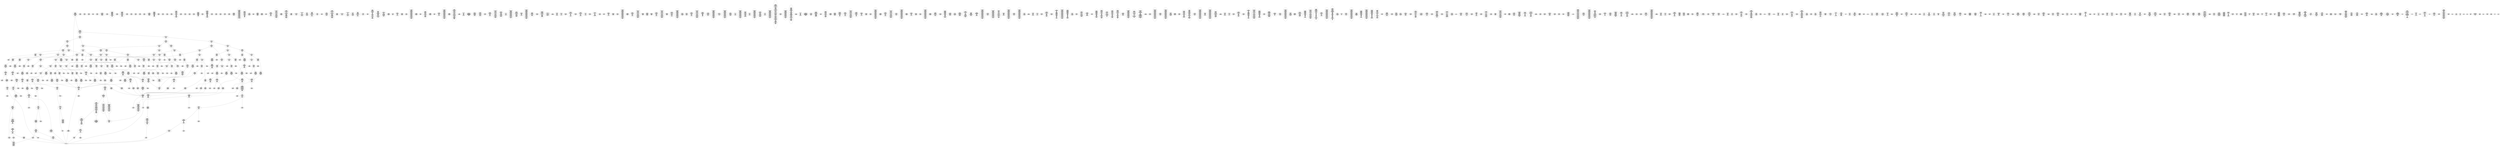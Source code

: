 /* Generated by GvGen v.1.0 (https://www.github.com/stricaud/gvgen) */

digraph G {
compound=true;
   node1 [label="[anywhere]"];
   node2 [label="# 0x0
PUSHX Data
PUSHX Data
MSTORE
PUSHX LogicData
CALLDATASIZE
LT
PUSHX Data
JUMPI
"];
   node3 [label="# 0xd
PUSHX Data
CALLDATALOAD
PUSHX BitData
SHR
PUSHX LogicData
GT
PUSHX Data
JUMPI
"];
   node4 [label="# 0x1e
PUSHX LogicData
GT
PUSHX Data
JUMPI
"];
   node5 [label="# 0x29
PUSHX LogicData
GT
PUSHX Data
JUMPI
"];
   node6 [label="# 0x34
PUSHX LogicData
GT
PUSHX Data
JUMPI
"];
   node7 [label="# 0x3f
PUSHX LogicData
EQ
PUSHX Data
JUMPI
"];
   node8 [label="# 0x4a
PUSHX LogicData
EQ
PUSHX Data
JUMPI
"];
   node9 [label="# 0x55
PUSHX LogicData
EQ
PUSHX Data
JUMPI
"];
   node10 [label="# 0x60
PUSHX Data
REVERT
"];
   node11 [label="# 0x64
JUMPDEST
PUSHX LogicData
EQ
PUSHX Data
JUMPI
"];
   node12 [label="# 0x70
PUSHX LogicData
EQ
PUSHX Data
JUMPI
"];
   node13 [label="# 0x7b
PUSHX LogicData
EQ
PUSHX Data
JUMPI
"];
   node14 [label="# 0x86
PUSHX Data
REVERT
"];
   node15 [label="# 0x8a
JUMPDEST
PUSHX LogicData
GT
PUSHX Data
JUMPI
"];
   node16 [label="# 0x96
PUSHX LogicData
EQ
PUSHX Data
JUMPI
"];
   node17 [label="# 0xa1
PUSHX LogicData
EQ
PUSHX Data
JUMPI
"];
   node18 [label="# 0xac
PUSHX LogicData
EQ
PUSHX Data
JUMPI
"];
   node19 [label="# 0xb7
PUSHX Data
REVERT
"];
   node20 [label="# 0xbb
JUMPDEST
PUSHX LogicData
EQ
PUSHX Data
JUMPI
"];
   node21 [label="# 0xc7
PUSHX LogicData
EQ
PUSHX Data
JUMPI
"];
   node22 [label="# 0xd2
PUSHX Data
REVERT
"];
   node23 [label="# 0xd6
JUMPDEST
PUSHX LogicData
GT
PUSHX Data
JUMPI
"];
   node24 [label="# 0xe2
PUSHX LogicData
GT
PUSHX Data
JUMPI
"];
   node25 [label="# 0xed
PUSHX LogicData
EQ
PUSHX Data
JUMPI
"];
   node26 [label="# 0xf8
PUSHX LogicData
EQ
PUSHX Data
JUMPI
"];
   node27 [label="# 0x103
PUSHX LogicData
EQ
PUSHX Data
JUMPI
"];
   node28 [label="# 0x10e
PUSHX Data
REVERT
"];
   node29 [label="# 0x112
JUMPDEST
PUSHX LogicData
EQ
PUSHX Data
JUMPI
"];
   node30 [label="# 0x11e
PUSHX LogicData
EQ
PUSHX Data
JUMPI
"];
   node31 [label="# 0x129
PUSHX Data
REVERT
"];
   node32 [label="# 0x12d
JUMPDEST
PUSHX LogicData
GT
PUSHX Data
JUMPI
"];
   node33 [label="# 0x139
PUSHX LogicData
EQ
PUSHX Data
JUMPI
"];
   node34 [label="# 0x144
PUSHX LogicData
EQ
PUSHX Data
JUMPI
"];
   node35 [label="# 0x14f
PUSHX LogicData
EQ
PUSHX Data
JUMPI
"];
   node36 [label="# 0x15a
PUSHX Data
REVERT
"];
   node37 [label="# 0x15e
JUMPDEST
PUSHX LogicData
EQ
PUSHX Data
JUMPI
"];
   node38 [label="# 0x16a
PUSHX LogicData
EQ
PUSHX Data
JUMPI
"];
   node39 [label="# 0x175
PUSHX Data
REVERT
"];
   node40 [label="# 0x179
JUMPDEST
PUSHX LogicData
GT
PUSHX Data
JUMPI
"];
   node41 [label="# 0x185
PUSHX LogicData
GT
PUSHX Data
JUMPI
"];
   node42 [label="# 0x190
PUSHX LogicData
GT
PUSHX Data
JUMPI
"];
   node43 [label="# 0x19b
PUSHX LogicData
EQ
PUSHX Data
JUMPI
"];
   node44 [label="# 0x1a6
PUSHX LogicData
EQ
PUSHX Data
JUMPI
"];
   node45 [label="# 0x1b1
PUSHX LogicData
EQ
PUSHX Data
JUMPI
"];
   node46 [label="# 0x1bc
PUSHX Data
REVERT
"];
   node47 [label="# 0x1c0
JUMPDEST
PUSHX LogicData
EQ
PUSHX Data
JUMPI
"];
   node48 [label="# 0x1cc
PUSHX LogicData
EQ
PUSHX Data
JUMPI
"];
   node49 [label="# 0x1d7
PUSHX LogicData
EQ
PUSHX Data
JUMPI
"];
   node50 [label="# 0x1e2
PUSHX Data
REVERT
"];
   node51 [label="# 0x1e6
JUMPDEST
PUSHX LogicData
GT
PUSHX Data
JUMPI
"];
   node52 [label="# 0x1f2
PUSHX LogicData
EQ
PUSHX Data
JUMPI
"];
   node53 [label="# 0x1fd
PUSHX LogicData
EQ
PUSHX Data
JUMPI
"];
   node54 [label="# 0x208
PUSHX LogicData
EQ
PUSHX Data
JUMPI
"];
   node55 [label="# 0x213
PUSHX Data
REVERT
"];
   node56 [label="# 0x217
JUMPDEST
PUSHX LogicData
EQ
PUSHX Data
JUMPI
"];
   node57 [label="# 0x223
PUSHX LogicData
EQ
PUSHX Data
JUMPI
"];
   node58 [label="# 0x22e
PUSHX Data
REVERT
"];
   node59 [label="# 0x232
JUMPDEST
PUSHX LogicData
GT
PUSHX Data
JUMPI
"];
   node60 [label="# 0x23e
PUSHX LogicData
GT
PUSHX Data
JUMPI
"];
   node61 [label="# 0x249
PUSHX LogicData
EQ
PUSHX Data
JUMPI
"];
   node62 [label="# 0x254
PUSHX LogicData
EQ
PUSHX Data
JUMPI
"];
   node63 [label="# 0x25f
PUSHX LogicData
EQ
PUSHX Data
JUMPI
"];
   node64 [label="# 0x26a
PUSHX Data
REVERT
"];
   node65 [label="# 0x26e
JUMPDEST
PUSHX LogicData
EQ
PUSHX Data
JUMPI
"];
   node66 [label="# 0x27a
PUSHX LogicData
EQ
PUSHX Data
JUMPI
"];
   node67 [label="# 0x285
PUSHX Data
REVERT
"];
   node68 [label="# 0x289
JUMPDEST
PUSHX LogicData
GT
PUSHX Data
JUMPI
"];
   node69 [label="# 0x295
PUSHX LogicData
EQ
PUSHX Data
JUMPI
"];
   node70 [label="# 0x2a0
PUSHX LogicData
EQ
PUSHX Data
JUMPI
"];
   node71 [label="# 0x2ab
PUSHX LogicData
EQ
PUSHX Data
JUMPI
"];
   node72 [label="# 0x2b6
PUSHX Data
REVERT
"];
   node73 [label="# 0x2ba
JUMPDEST
PUSHX LogicData
EQ
PUSHX Data
JUMPI
"];
   node74 [label="# 0x2c5
PUSHX LogicData
EQ
PUSHX Data
JUMPI
"];
   node75 [label="# 0x2d0
JUMPDEST
PUSHX Data
REVERT
"];
   node76 [label="# 0x2d5
JUMPDEST
CALLVALUE
ISZERO
PUSHX Data
JUMPI
"];
   node77 [label="# 0x2dd
PUSHX Data
REVERT
"];
   node78 [label="# 0x2e1
JUMPDEST
PUSHX Data
PUSHX Data
CALLDATASIZE
PUSHX Data
PUSHX Data
JUMP
"];
   node79 [label="# 0x2f0
JUMPDEST
PUSHX Data
JUMP
"];
   node80 [label="# 0x2f5
JUMPDEST
PUSHX MemData
MLOAD
MSTORE
PUSHX ArithData
ADD
"];
   node81 [label="# 0x2ff
JUMPDEST
PUSHX MemData
MLOAD
SUB
RETURN
"];
   node82 [label="# 0x308
JUMPDEST
CALLVALUE
ISZERO
PUSHX Data
JUMPI
"];
   node83 [label="# 0x310
PUSHX Data
REVERT
"];
   node84 [label="# 0x314
JUMPDEST
PUSHX Data
PUSHX Data
CALLDATASIZE
PUSHX Data
PUSHX Data
JUMP
"];
   node85 [label="# 0x323
JUMPDEST
PUSHX Data
JUMP
"];
   node86 [label="# 0x328
JUMPDEST
PUSHX MemData
MLOAD
ISZERO
ISZERO
MSTORE
PUSHX ArithData
ADD
PUSHX Data
JUMP
"];
   node87 [label="# 0x338
JUMPDEST
CALLVALUE
ISZERO
PUSHX Data
JUMPI
"];
   node88 [label="# 0x340
PUSHX Data
REVERT
"];
   node89 [label="# 0x344
JUMPDEST
PUSHX StorData
SLOAD
PUSHX BitData
AND
PUSHX Data
JUMP
"];
   node90 [label="# 0x350
JUMPDEST
CALLVALUE
ISZERO
PUSHX Data
JUMPI
"];
   node91 [label="# 0x358
PUSHX Data
REVERT
"];
   node92 [label="# 0x35c
JUMPDEST
PUSHX Data
PUSHX Data
CALLDATASIZE
PUSHX Data
PUSHX Data
JUMP
"];
   node93 [label="# 0x36b
JUMPDEST
PUSHX Data
JUMP
"];
   node94 [label="# 0x370
JUMPDEST
STOP
"];
   node95 [label="# 0x372
JUMPDEST
CALLVALUE
ISZERO
PUSHX Data
JUMPI
"];
   node96 [label="# 0x37a
PUSHX Data
REVERT
"];
   node97 [label="# 0x37e
JUMPDEST
PUSHX Data
PUSHX Data
CALLDATASIZE
PUSHX Data
PUSHX Data
JUMP
"];
   node98 [label="# 0x38d
JUMPDEST
PUSHX Data
JUMP
"];
   node99 [label="# 0x392
JUMPDEST
CALLVALUE
ISZERO
PUSHX Data
JUMPI
"];
   node100 [label="# 0x39a
PUSHX Data
REVERT
"];
   node101 [label="# 0x39e
JUMPDEST
PUSHX Data
PUSHX Data
JUMP
"];
   node102 [label="# 0x3a7
JUMPDEST
PUSHX MemData
MLOAD
PUSHX Data
PUSHX Data
JUMP
"];
   node103 [label="# 0x3b4
JUMPDEST
CALLVALUE
ISZERO
PUSHX Data
JUMPI
"];
   node104 [label="# 0x3bc
PUSHX Data
REVERT
"];
   node105 [label="# 0x3c0
JUMPDEST
PUSHX Data
PUSHX Data
CALLDATASIZE
PUSHX Data
PUSHX Data
JUMP
"];
   node106 [label="# 0x3cf
JUMPDEST
PUSHX Data
JUMP
"];
   node107 [label="# 0x3d4
JUMPDEST
CALLVALUE
ISZERO
PUSHX Data
JUMPI
"];
   node108 [label="# 0x3dc
PUSHX Data
REVERT
"];
   node109 [label="# 0x3e0
JUMPDEST
PUSHX Data
PUSHX Data
JUMP
"];
   node110 [label="# 0x3e9
JUMPDEST
CALLVALUE
ISZERO
PUSHX Data
JUMPI
"];
   node111 [label="# 0x3f1
PUSHX Data
REVERT
"];
   node112 [label="# 0x3f5
JUMPDEST
PUSHX Data
PUSHX Data
CALLDATASIZE
PUSHX Data
PUSHX Data
JUMP
"];
   node113 [label="# 0x404
JUMPDEST
PUSHX Data
MSTORE
PUSHX Data
PUSHX Data
MSTORE
PUSHX Data
SHA3
PUSHX ArithData
ADD
SLOAD
JUMP
"];
   node114 [label="# 0x419
JUMPDEST
CALLVALUE
ISZERO
PUSHX Data
JUMPI
"];
   node115 [label="# 0x421
PUSHX Data
REVERT
"];
   node116 [label="# 0x425
JUMPDEST
PUSHX Data
PUSHX Data
CALLDATASIZE
PUSHX Data
PUSHX Data
JUMP
"];
   node117 [label="# 0x434
JUMPDEST
PUSHX Data
JUMP
"];
   node118 [label="# 0x439
JUMPDEST
PUSHX Data
MLOAD
PUSHX BitData
AND
MSTORE
PUSHX ArithData
ADD
MSTORE
ADD
PUSHX Data
JUMP
"];
   node119 [label="# 0x465
JUMPDEST
CALLVALUE
ISZERO
PUSHX Data
JUMPI
"];
   node120 [label="# 0x46d
PUSHX Data
REVERT
"];
   node121 [label="# 0x471
JUMPDEST
PUSHX Data
PUSHX Data
CALLDATASIZE
PUSHX Data
PUSHX Data
JUMP
"];
   node122 [label="# 0x480
JUMPDEST
PUSHX Data
JUMP
"];
   node123 [label="# 0x485
JUMPDEST
CALLVALUE
ISZERO
PUSHX Data
JUMPI
"];
   node124 [label="# 0x48d
PUSHX Data
REVERT
"];
   node125 [label="# 0x491
JUMPDEST
PUSHX StorData
SLOAD
PUSHX Data
JUMP
"];
   node126 [label="# 0x49a
JUMPDEST
CALLVALUE
ISZERO
PUSHX Data
JUMPI
"];
   node127 [label="# 0x4a2
PUSHX Data
REVERT
"];
   node128 [label="# 0x4a6
JUMPDEST
PUSHX Data
PUSHX Data
CALLDATASIZE
PUSHX Data
PUSHX Data
JUMP
"];
   node129 [label="# 0x4b5
JUMPDEST
PUSHX Data
JUMP
"];
   node130 [label="# 0x4ba
JUMPDEST
CALLVALUE
ISZERO
PUSHX Data
JUMPI
"];
   node131 [label="# 0x4c2
PUSHX Data
REVERT
"];
   node132 [label="# 0x4c6
JUMPDEST
PUSHX Data
PUSHX Data
CALLDATASIZE
PUSHX Data
PUSHX Data
JUMP
"];
   node133 [label="# 0x4d5
JUMPDEST
PUSHX Data
JUMP
"];
   node134 [label="# 0x4da
JUMPDEST
CALLVALUE
ISZERO
PUSHX Data
JUMPI
"];
   node135 [label="# 0x4e2
PUSHX Data
REVERT
"];
   node136 [label="# 0x4e6
JUMPDEST
PUSHX Data
PUSHX Data
JUMP
"];
   node137 [label="# 0x4ef
JUMPDEST
CALLVALUE
ISZERO
PUSHX Data
JUMPI
"];
   node138 [label="# 0x4f7
PUSHX Data
REVERT
"];
   node139 [label="# 0x4fb
JUMPDEST
PUSHX Data
PUSHX Data
CALLDATASIZE
PUSHX Data
PUSHX Data
JUMP
"];
   node140 [label="# 0x50a
JUMPDEST
PUSHX Data
JUMP
"];
   node141 [label="# 0x50f
JUMPDEST
CALLVALUE
ISZERO
PUSHX Data
JUMPI
"];
   node142 [label="# 0x517
PUSHX Data
REVERT
"];
   node143 [label="# 0x51b
JUMPDEST
PUSHX Data
PUSHX Data
CALLDATASIZE
PUSHX Data
PUSHX Data
JUMP
"];
   node144 [label="# 0x52a
JUMPDEST
PUSHX Data
JUMP
"];
   node145 [label="# 0x52f
JUMPDEST
PUSHX MemData
MLOAD
PUSHX Data
PUSHX Data
JUMP
"];
   node146 [label="# 0x53c
JUMPDEST
CALLVALUE
ISZERO
PUSHX Data
JUMPI
"];
   node147 [label="# 0x544
PUSHX Data
REVERT
"];
   node148 [label="# 0x548
JUMPDEST
PUSHX Data
PUSHX Data
CALLDATASIZE
PUSHX Data
PUSHX Data
JUMP
"];
   node149 [label="# 0x557
JUMPDEST
PUSHX Data
MSTORE
PUSHX Data
PUSHX Data
MSTORE
PUSHX Data
SHA3
SLOAD
ISZERO
ISZERO
JUMP
"];
   node150 [label="# 0x56b
JUMPDEST
CALLVALUE
ISZERO
PUSHX Data
JUMPI
"];
   node151 [label="# 0x573
PUSHX Data
REVERT
"];
   node152 [label="# 0x577
JUMPDEST
PUSHX StorData
SLOAD
PUSHX BitData
AND
"];
   node153 [label="# 0x592
JUMPDEST
PUSHX MemData
MLOAD
PUSHX BitData
AND
MSTORE
PUSHX ArithData
ADD
PUSHX Data
JUMP
"];
   node154 [label="# 0x5b7
JUMPDEST
CALLVALUE
ISZERO
PUSHX Data
JUMPI
"];
   node155 [label="# 0x5bf
PUSHX Data
REVERT
"];
   node156 [label="# 0x5c3
JUMPDEST
PUSHX Data
PUSHX Data
CALLDATASIZE
PUSHX Data
PUSHX Data
JUMP
"];
   node157 [label="# 0x5d2
JUMPDEST
PUSHX Data
JUMP
"];
   node158 [label="# 0x5d7
JUMPDEST
CALLVALUE
ISZERO
PUSHX Data
JUMPI
"];
   node159 [label="# 0x5df
PUSHX Data
REVERT
"];
   node160 [label="# 0x5e3
JUMPDEST
PUSHX Data
PUSHX Data
CALLDATASIZE
PUSHX Data
PUSHX Data
JUMP
"];
   node161 [label="# 0x5f2
JUMPDEST
PUSHX Data
JUMP
"];
   node162 [label="# 0x5f7
JUMPDEST
CALLVALUE
ISZERO
PUSHX Data
JUMPI
"];
   node163 [label="# 0x5ff
PUSHX Data
REVERT
"];
   node164 [label="# 0x603
JUMPDEST
PUSHX Data
PUSHX Data
JUMP
"];
   node165 [label="# 0x60c
JUMPDEST
CALLVALUE
ISZERO
PUSHX Data
JUMPI
"];
   node166 [label="# 0x614
PUSHX Data
REVERT
"];
   node167 [label="# 0x618
JUMPDEST
PUSHX Data
PUSHX Data
CALLDATASIZE
PUSHX Data
PUSHX Data
JUMP
"];
   node168 [label="# 0x627
JUMPDEST
PUSHX Data
JUMP
"];
   node169 [label="# 0x62c
JUMPDEST
CALLVALUE
ISZERO
PUSHX Data
JUMPI
"];
   node170 [label="# 0x634
PUSHX Data
REVERT
"];
   node171 [label="# 0x638
JUMPDEST
PUSHX StorData
SLOAD
PUSHX BitData
AND
PUSHX Data
JUMP
"];
   node172 [label="# 0x657
JUMPDEST
CALLVALUE
ISZERO
PUSHX Data
JUMPI
"];
   node173 [label="# 0x65f
PUSHX Data
REVERT
"];
   node174 [label="# 0x663
JUMPDEST
PUSHX Data
PUSHX Data
CALLDATASIZE
PUSHX Data
PUSHX Data
JUMP
"];
   node175 [label="# 0x672
JUMPDEST
PUSHX Data
JUMP
"];
   node176 [label="# 0x677
JUMPDEST
CALLVALUE
ISZERO
PUSHX Data
JUMPI
"];
   node177 [label="# 0x67f
PUSHX Data
REVERT
"];
   node178 [label="# 0x683
JUMPDEST
PUSHX Data
PUSHX Data
CALLDATASIZE
PUSHX Data
PUSHX Data
JUMP
"];
   node179 [label="# 0x692
JUMPDEST
PUSHX Data
MSTORE
PUSHX Data
PUSHX Data
MSTORE
PUSHX Data
SHA3
PUSHX BitData
AND
MSTORE
MSTORE
SHA3
SLOAD
PUSHX BitData
AND
JUMP
"];
   node180 [label="# 0x6ca
JUMPDEST
CALLVALUE
ISZERO
PUSHX Data
JUMPI
"];
   node181 [label="# 0x6d2
PUSHX Data
REVERT
"];
   node182 [label="# 0x6d6
JUMPDEST
PUSHX Data
PUSHX Data
JUMP
"];
   node183 [label="# 0x6df
JUMPDEST
CALLVALUE
ISZERO
PUSHX Data
JUMPI
"];
   node184 [label="# 0x6e7
PUSHX Data
REVERT
"];
   node185 [label="# 0x6eb
JUMPDEST
PUSHX Data
PUSHX Data
CALLDATASIZE
PUSHX Data
PUSHX Data
JUMP
"];
   node186 [label="# 0x6fa
JUMPDEST
PUSHX Data
JUMP
"];
   node187 [label="# 0x6ff
JUMPDEST
CALLVALUE
ISZERO
PUSHX Data
JUMPI
"];
   node188 [label="# 0x707
PUSHX Data
REVERT
"];
   node189 [label="# 0x70b
JUMPDEST
PUSHX StorData
SLOAD
PUSHX Data
JUMP
"];
   node190 [label="# 0x714
JUMPDEST
CALLVALUE
ISZERO
PUSHX Data
JUMPI
"];
   node191 [label="# 0x71c
PUSHX Data
REVERT
"];
   node192 [label="# 0x720
JUMPDEST
PUSHX Data
PUSHX Data
CALLDATASIZE
PUSHX Data
PUSHX Data
JUMP
"];
   node193 [label="# 0x72f
JUMPDEST
PUSHX Data
JUMP
"];
   node194 [label="# 0x734
JUMPDEST
CALLVALUE
ISZERO
PUSHX Data
JUMPI
"];
   node195 [label="# 0x73c
PUSHX Data
REVERT
"];
   node196 [label="# 0x740
JUMPDEST
PUSHX Data
PUSHX Data
CALLDATASIZE
PUSHX Data
PUSHX Data
JUMP
"];
   node197 [label="# 0x74f
JUMPDEST
PUSHX Data
JUMP
"];
   node198 [label="# 0x754
JUMPDEST
PUSHX Data
PUSHX Data
CALLDATASIZE
PUSHX Data
PUSHX Data
JUMP
"];
   node199 [label="# 0x762
JUMPDEST
PUSHX Data
JUMP
"];
   node200 [label="# 0x767
JUMPDEST
CALLVALUE
ISZERO
PUSHX Data
JUMPI
"];
   node201 [label="# 0x76f
PUSHX Data
REVERT
"];
   node202 [label="# 0x773
JUMPDEST
PUSHX Data
PUSHX Data
CALLDATASIZE
PUSHX Data
PUSHX Data
JUMP
"];
   node203 [label="# 0x782
JUMPDEST
PUSHX Data
MSTORE
PUSHX Data
PUSHX Data
MSTORE
PUSHX Data
SHA3
SLOAD
JUMP
"];
   node204 [label="# 0x794
JUMPDEST
CALLVALUE
ISZERO
PUSHX Data
JUMPI
"];
   node205 [label="# 0x79c
PUSHX Data
REVERT
"];
   node206 [label="# 0x7a0
JUMPDEST
PUSHX Data
PUSHX Data
CALLDATASIZE
PUSHX Data
PUSHX Data
JUMP
"];
   node207 [label="# 0x7af
JUMPDEST
PUSHX Data
JUMP
"];
   node208 [label="# 0x7b4
JUMPDEST
CALLVALUE
ISZERO
PUSHX Data
JUMPI
"];
   node209 [label="# 0x7bc
PUSHX Data
REVERT
"];
   node210 [label="# 0x7c0
JUMPDEST
PUSHX Data
PUSHX StorData
SLOAD
JUMP
"];
   node211 [label="# 0x7ca
JUMPDEST
CALLVALUE
ISZERO
PUSHX Data
JUMPI
"];
   node212 [label="# 0x7d2
PUSHX Data
REVERT
"];
   node213 [label="# 0x7d6
JUMPDEST
PUSHX Data
PUSHX Data
CALLDATASIZE
PUSHX Data
PUSHX Data
JUMP
"];
   node214 [label="# 0x7e5
JUMPDEST
PUSHX BitData
AND
PUSHX Data
MSTORE
PUSHX Data
PUSHX Data
MSTORE
PUSHX Data
SHA3
AND
MSTORE
MSTORE
SHA3
SLOAD
PUSHX BitData
AND
JUMP
"];
   node215 [label="# 0x820
JUMPDEST
CALLVALUE
ISZERO
PUSHX Data
JUMPI
"];
   node216 [label="# 0x828
PUSHX Data
REVERT
"];
   node217 [label="# 0x82c
JUMPDEST
PUSHX Data
PUSHX Data
CALLDATASIZE
PUSHX Data
PUSHX Data
JUMP
"];
   node218 [label="# 0x83b
JUMPDEST
PUSHX Data
JUMP
"];
   node219 [label="# 0x840
JUMPDEST
CALLVALUE
ISZERO
PUSHX Data
JUMPI
"];
   node220 [label="# 0x848
PUSHX Data
REVERT
"];
   node221 [label="# 0x84c
JUMPDEST
PUSHX Data
PUSHX Data
CALLDATASIZE
PUSHX Data
PUSHX Data
JUMP
"];
   node222 [label="# 0x85b
JUMPDEST
PUSHX Data
JUMP
"];
   node223 [label="# 0x860
JUMPDEST
CALLVALUE
ISZERO
PUSHX Data
JUMPI
"];
   node224 [label="# 0x868
PUSHX Data
REVERT
"];
   node225 [label="# 0x86c
JUMPDEST
PUSHX Data
PUSHX Data
CALLDATASIZE
PUSHX Data
PUSHX Data
JUMP
"];
   node226 [label="# 0x87b
JUMPDEST
PUSHX Data
JUMP
"];
   node227 [label="# 0x880
JUMPDEST
CALLVALUE
ISZERO
PUSHX Data
JUMPI
"];
   node228 [label="# 0x888
PUSHX Data
REVERT
"];
   node229 [label="# 0x88c
JUMPDEST
PUSHX Data
PUSHX Data
CALLDATASIZE
PUSHX Data
PUSHX Data
JUMP
"];
   node230 [label="# 0x89b
JUMPDEST
PUSHX Data
JUMP
"];
   node231 [label="# 0x8a0
JUMPDEST
CALLVALUE
ISZERO
PUSHX Data
JUMPI
"];
   node232 [label="# 0x8a8
PUSHX Data
REVERT
"];
   node233 [label="# 0x8ac
JUMPDEST
PUSHX Data
PUSHX Data
CALLDATASIZE
PUSHX Data
PUSHX Data
JUMP
"];
   node234 [label="# 0x8bb
JUMPDEST
PUSHX Data
JUMP
"];
   node235 [label="# 0x8c0
JUMPDEST
PUSHX Data
PUSHX BitData
AND
PUSHX Data
JUMPI
"];
   node236 [label="# 0x8de
PUSHX MemData
MLOAD
PUSHX Data
MSTORE
PUSHX Data
PUSHX ArithData
ADD
MSTORE
PUSHX Data
PUSHX ArithData
ADD
MSTORE
PUSHX Data
PUSHX ArithData
ADD
MSTORE
PUSHX Data
PUSHX ArithData
ADD
MSTORE
PUSHX ArithData
ADD
"];
   node237 [label="# 0x961
JUMPDEST
PUSHX MemData
MLOAD
SUB
REVERT
"];
   node238 [label="# 0x96a
JUMPDEST
PUSHX Data
MSTORE
PUSHX Data
PUSHX Data
MSTORE
PUSHX Data
SHA3
PUSHX BitData
AND
MSTORE
MSTORE
SHA3
SLOAD
JUMP
"];
   node239 [label="# 0x99f
JUMPDEST
PUSHX Data
PUSHX Data
PUSHX Data
JUMP
"];
   node240 [label="# 0x9aa
JUMPDEST
JUMP
"];
   node241 [label="# 0x9b0
JUMPDEST
PUSHX Data
PUSHX Data
CALLER
PUSHX Data
JUMP
"];
   node242 [label="# 0x9bc
JUMPDEST
PUSHX Data
PUSHX Data
JUMP
"];
   node243 [label="# 0x9c5
JUMPDEST
JUMP
"];
   node244 [label="# 0x9c9
JUMPDEST
PUSHX StorData
SLOAD
PUSHX BitData
AND
CALLER
EQ
PUSHX Data
JUMPI
"];
   node245 [label="# 0x9e9
PUSHX MemData
MLOAD
PUSHX Data
MSTORE
PUSHX Data
PUSHX ArithData
ADD
MSTORE
PUSHX ArithData
ADD
MSTORE
PUSHX Data
PUSHX ArithData
ADD
MSTORE
PUSHX ArithData
ADD
PUSHX Data
JUMP
"];
   node246 [label="# 0xa4a
JUMPDEST
PUSHX Data
PUSHX Data
JUMP
"];
   node247 [label="# 0xa54
JUMPDEST
PUSHX Data
PUSHX StorData
SLOAD
PUSHX Data
PUSHX Data
JUMP
"];
   node248 [label="# 0xa63
JUMPDEST
PUSHX ArithData
ADD
PUSHX ArithData
DIV
MUL
PUSHX ArithData
ADD
PUSHX MemData
MLOAD
ADD
PUSHX Data
MSTORE
MSTORE
PUSHX ArithData
ADD
SLOAD
PUSHX Data
PUSHX Data
JUMP
"];
   node249 [label="# 0xa8f
JUMPDEST
ISZERO
PUSHX Data
JUMPI
"];
   node250 [label="# 0xa96
PUSHX LogicData
LT
PUSHX Data
JUMPI
"];
   node251 [label="# 0xa9e
PUSHX ArithData
SLOAD
DIV
MUL
MSTORE
PUSHX ArithData
ADD
PUSHX Data
JUMP
"];
   node252 [label="# 0xab1
JUMPDEST
ADD
PUSHX Data
MSTORE
PUSHX Data
PUSHX Data
SHA3
"];
   node253 [label="# 0xabf
JUMPDEST
SLOAD
MSTORE
PUSHX ArithData
ADD
PUSHX ArithData
ADD
GT
PUSHX Data
JUMPI
"];
   node254 [label="# 0xad3
SUB
PUSHX BitData
AND
ADD
"];
   node255 [label="# 0xadc
JUMPDEST
JUMP
"];
   node256 [label="# 0xae6
JUMPDEST
PUSHX Data
PUSHX StorData
SLOAD
PUSHX Data
PUSHX Data
JUMP
"];
   node257 [label="# 0xaf5
JUMPDEST
PUSHX ArithData
ADD
PUSHX ArithData
DIV
MUL
PUSHX ArithData
ADD
PUSHX MemData
MLOAD
ADD
PUSHX Data
MSTORE
MSTORE
PUSHX ArithData
ADD
SLOAD
PUSHX Data
PUSHX Data
JUMP
"];
   node258 [label="# 0xb21
JUMPDEST
ISZERO
PUSHX Data
JUMPI
"];
   node259 [label="# 0xb28
PUSHX LogicData
LT
PUSHX Data
JUMPI
"];
   node260 [label="# 0xb30
PUSHX ArithData
SLOAD
DIV
MUL
MSTORE
PUSHX ArithData
ADD
PUSHX Data
JUMP
"];
   node261 [label="# 0xb43
JUMPDEST
ADD
PUSHX Data
MSTORE
PUSHX Data
PUSHX Data
SHA3
"];
   node262 [label="# 0xb51
JUMPDEST
SLOAD
MSTORE
PUSHX ArithData
ADD
PUSHX ArithData
ADD
GT
PUSHX Data
JUMPI
"];
   node263 [label="# 0xb65
SUB
PUSHX BitData
AND
ADD
"];
   node264 [label="# 0xb6e
JUMPDEST
JUMP
"];
   node265 [label="# 0xb7a
JUMPDEST
PUSHX Data
MSTORE
PUSHX Data
PUSHX ArithData
MSTORE
PUSHX Data
SHA3
MLOAD
ADD
MSTORE
SLOAD
PUSHX BitData
AND
MSTORE
PUSHX Data
DIV
PUSHX BitData
AND
ADD
MSTORE
PUSHX Data
JUMPI
"];
   node266 [label="# 0xbe3
PUSHX Data
MLOAD
ADD
MSTORE
PUSHX StorData
SLOAD
PUSHX BitData
AND
MSTORE
PUSHX Data
DIV
PUSHX BitData
AND
PUSHX ArithData
ADD
MSTORE
"];
   node267 [label="# 0xc35
JUMPDEST
PUSHX ArithData
ADD
MLOAD
PUSHX Data
PUSHX Data
PUSHX Data
PUSHX BitData
AND
PUSHX Data
JUMP
"];
   node268 [label="# 0xc59
JUMPDEST
PUSHX Data
PUSHX Data
JUMP
"];
   node269 [label="# 0xc63
JUMPDEST
MLOAD
JUMP
"];
   node270 [label="# 0xc71
JUMPDEST
PUSHX BitData
AND
CALLER
EQ
PUSHX Data
JUMPI
"];
   node271 [label="# 0xc90
PUSHX Data
CALLER
PUSHX Data
JUMP
"];
   node272 [label="# 0xc9a
JUMPDEST
PUSHX Data
JUMPI
"];
   node273 [label="# 0xc9f
PUSHX MemData
MLOAD
PUSHX Data
MSTORE
PUSHX Data
PUSHX ArithData
ADD
MSTORE
PUSHX Data
PUSHX ArithData
ADD
MSTORE
PUSHX Data
PUSHX ArithData
ADD
MSTORE
PUSHX Data
PUSHX ArithData
ADD
MSTORE
PUSHX ArithData
ADD
PUSHX Data
JUMP
"];
   node274 [label="# 0xd26
JUMPDEST
PUSHX Data
PUSHX Data
JUMP
"];
   node275 [label="# 0xd33
JUMPDEST
JUMP
"];
   node276 [label="# 0xd3a
JUMPDEST
PUSHX Data
MSTORE
PUSHX Data
PUSHX Data
MSTORE
PUSHX Data
SHA3
PUSHX ArithData
ADD
SLOAD
PUSHX Data
CALLER
PUSHX Data
JUMP
"];
   node277 [label="# 0xd56
JUMPDEST
PUSHX Data
PUSHX Data
JUMP
"];
   node278 [label="# 0xd60
JUMPDEST
JUMP
"];
   node279 [label="# 0xd65
JUMPDEST
PUSHX BitData
AND
CALLER
EQ
PUSHX Data
JUMPI
"];
   node280 [label="# 0xd83
PUSHX MemData
MLOAD
PUSHX Data
MSTORE
PUSHX Data
PUSHX ArithData
ADD
MSTORE
PUSHX Data
PUSHX ArithData
ADD
MSTORE
PUSHX Data
PUSHX ArithData
ADD
MSTORE
PUSHX Data
PUSHX ArithData
ADD
MSTORE
PUSHX ArithData
ADD
PUSHX Data
JUMP
"];
   node281 [label="# 0xe0a
JUMPDEST
PUSHX Data
PUSHX Data
JUMP
"];
   node282 [label="# 0xe14
JUMPDEST
PUSHX StorData
SLOAD
PUSHX BitData
AND
CALLER
EQ
PUSHX Data
JUMPI
"];
   node283 [label="# 0xe34
PUSHX MemData
MLOAD
PUSHX Data
MSTORE
PUSHX Data
PUSHX ArithData
ADD
MSTORE
PUSHX ArithData
ADD
MSTORE
PUSHX Data
PUSHX ArithData
ADD
MSTORE
PUSHX ArithData
ADD
PUSHX Data
JUMP
"];
   node284 [label="# 0xe95
JUMPDEST
PUSHX LogicData
SELFBALANCE
GT
PUSHX Data
JUMPI
"];
   node285 [label="# 0xe9e
PUSHX MemData
MLOAD
PUSHX Data
MSTORE
PUSHX Data
PUSHX ArithData
ADD
MSTORE
PUSHX Data
PUSHX ArithData
ADD
MSTORE
PUSHX Data
PUSHX ArithData
ADD
MSTORE
PUSHX ArithData
ADD
PUSHX Data
JUMP
"];
   node286 [label="# 0xeff
JUMPDEST
PUSHX StorData
SLOAD
PUSHX MemData
MLOAD
PUSHX Data
MSTORE
ADDRESS
PUSHX ArithData
ADD
MSTORE
SELFBALANCE
PUSHX Data
PUSHX BitData
AND
PUSHX Data
PUSHX ArithData
ADD
PUSHX Data
PUSHX MemData
MLOAD
SUB
GAS
STATICCALL
ISZERO
ISZERO
PUSHX Data
JUMPI
"];
   node287 [label="# 0xf69
RETURNDATASIZE
PUSHX Data
RETURNDATACOPY
RETURNDATASIZE
PUSHX Data
REVERT
"];
   node288 [label="# 0xf72
JUMPDEST
PUSHX MemData
MLOAD
RETURNDATASIZE
PUSHX BitData
NOT
PUSHX ArithData
ADD
AND
ADD
PUSHX Data
MSTORE
ADD
PUSHX Data
PUSHX Data
JUMP
"];
   node289 [label="# 0xf96
JUMPDEST
PUSHX StorData
SLOAD
PUSHX MemData
MLOAD
PUSHX Data
MSTORE
PUSHX ArithData
ADD
MSTORE
PUSHX BitData
AND
PUSHX Data
PUSHX ArithData
ADD
PUSHX Data
PUSHX MemData
MLOAD
SUB
PUSHX Data
EXTCODESIZE
ISZERO
ISZERO
PUSHX Data
JUMPI
"];
   node290 [label="# 0xfff
PUSHX Data
REVERT
"];
   node291 [label="# 0x1003
JUMPDEST
GAS
CALL
ISZERO
ISZERO
PUSHX Data
JUMPI
"];
   node292 [label="# 0x100e
RETURNDATASIZE
PUSHX Data
RETURNDATACOPY
RETURNDATASIZE
PUSHX Data
REVERT
"];
   node293 [label="# 0x1017
JUMPDEST
PUSHX StorData
SLOAD
PUSHX Data
PUSHX BitData
AND
PUSHX Data
JUMP
"];
   node294 [label="# 0x103f
JUMPDEST
PUSHX StorData
SLOAD
PUSHX Data
PUSHX BitData
AND
PUSHX Data
PUSHX Data
JUMP
"];
   node295 [label="# 0x1066
JUMPDEST
PUSHX Data
JUMP
"];
   node296 [label="# 0x106b
JUMPDEST
PUSHX StorData
SLOAD
PUSHX BitData
AND
CALLER
EQ
PUSHX Data
JUMPI
"];
   node297 [label="# 0x108b
PUSHX MemData
MLOAD
PUSHX Data
MSTORE
PUSHX Data
PUSHX ArithData
ADD
MSTORE
PUSHX ArithData
ADD
MSTORE
PUSHX Data
PUSHX ArithData
ADD
MSTORE
PUSHX ArithData
ADD
PUSHX Data
JUMP
"];
   node298 [label="# 0x10ec
JUMPDEST
PUSHX StorData
SLOAD
PUSHX Data
MSTORE
PUSHX Data
PUSHX Data
MSTORE
PUSHX StorData
SLOAD
PUSHX Data
PUSHX Data
JUMP
"];
   node299 [label="# 0x1125
JUMPDEST
GT
ISZERO
PUSHX Data
JUMPI
"];
   node300 [label="# 0x112c
PUSHX MemData
MLOAD
PUSHX Data
MSTORE
PUSHX Data
PUSHX ArithData
ADD
MSTORE
PUSHX Data
PUSHX ArithData
ADD
MSTORE
PUSHX Data
PUSHX ArithData
ADD
MSTORE
PUSHX ArithData
ADD
PUSHX Data
JUMP
"];
   node301 [label="# 0x118d
JUMPDEST
PUSHX Data
PUSHX Data
PUSHX MemData
MLOAD
PUSHX ArithData
ADD
PUSHX Data
MSTORE
PUSHX Data
MSTORE
PUSHX Data
JUMP
"];
   node302 [label="# 0x11a9
JUMPDEST
PUSHX Data
MLOAD
MLOAD
EQ
PUSHX Data
JUMPI
"];
   node303 [label="# 0x11b5
PUSHX MemData
MLOAD
PUSHX Data
MSTORE
PUSHX Data
PUSHX ArithData
ADD
MSTORE
PUSHX Data
PUSHX ArithData
ADD
MSTORE
PUSHX Data
PUSHX ArithData
ADD
MSTORE
PUSHX Data
PUSHX ArithData
ADD
MSTORE
PUSHX ArithData
ADD
PUSHX Data
JUMP
"];
   node304 [label="# 0x123c
JUMPDEST
PUSHX Data
MLOAD
PUSHX LogicData
GT
ISZERO
PUSHX Data
JUMPI
"];
   node305 [label="# 0x1251
PUSHX Data
PUSHX Data
JUMP
"];
   node306 [label="# 0x1258
JUMPDEST
PUSHX MemData
MLOAD
MSTORE
PUSHX ArithData
MUL
PUSHX ArithData
ADD
ADD
PUSHX Data
MSTORE
ISZERO
PUSHX Data
JUMPI
"];
   node307 [label="# 0x1272
PUSHX ArithData
ADD
PUSHX ArithData
MUL
CALLDATASIZE
CALLDATACOPY
ADD
"];
   node308 [label="# 0x1281
JUMPDEST
PUSHX Data
"];
   node309 [label="# 0x1287
JUMPDEST
MLOAD
LT
ISZERO
PUSHX Data
JUMPI
"];
   node310 [label="# 0x1291
PUSHX Data
MLOAD
LT
PUSHX Data
JUMPI
"];
   node311 [label="# 0x129e
PUSHX Data
PUSHX Data
JUMP
"];
   node312 [label="# 0x12a5
JUMPDEST
PUSHX ArithData
MUL
PUSHX ArithData
ADD
ADD
MLOAD
MLOAD
LT
PUSHX Data
JUMPI
"];
   node313 [label="# 0x12b8
PUSHX Data
PUSHX Data
JUMP
"];
   node314 [label="# 0x12bf
JUMPDEST
PUSHX ArithData
MUL
PUSHX ArithData
ADD
ADD
MLOAD
PUSHX Data
JUMP
"];
   node315 [label="# 0x12cc
JUMPDEST
MLOAD
LT
PUSHX Data
JUMPI
"];
   node316 [label="# 0x12d7
PUSHX Data
PUSHX Data
JUMP
"];
   node317 [label="# 0x12de
JUMPDEST
PUSHX ArithData
MUL
ADD
ADD
MSTORE
PUSHX Data
PUSHX Data
JUMP
"];
   node318 [label="# 0x12f2
JUMPDEST
PUSHX Data
JUMP
"];
   node319 [label="# 0x12f9
JUMPDEST
JUMP
"];
   node320 [label="# 0x1301
JUMPDEST
PUSHX BitData
AND
CALLER
EQ
PUSHX Data
JUMPI
"];
   node321 [label="# 0x1320
PUSHX Data
CALLER
PUSHX Data
JUMP
"];
   node322 [label="# 0x132a
JUMPDEST
PUSHX Data
JUMPI
"];
   node323 [label="# 0x132f
PUSHX MemData
MLOAD
PUSHX Data
MSTORE
PUSHX Data
PUSHX ArithData
ADD
MSTORE
PUSHX Data
PUSHX ArithData
ADD
MSTORE
PUSHX Data
PUSHX ArithData
ADD
MSTORE
PUSHX Data
PUSHX ArithData
ADD
MSTORE
PUSHX ArithData
ADD
PUSHX Data
JUMP
"];
   node324 [label="# 0x13b6
JUMPDEST
PUSHX Data
PUSHX Data
JUMP
"];
   node325 [label="# 0x13c1
JUMPDEST
PUSHX StorData
SLOAD
PUSHX BitData
AND
CALLER
EQ
PUSHX Data
JUMPI
"];
   node326 [label="# 0x13e1
PUSHX MemData
MLOAD
PUSHX Data
MSTORE
PUSHX Data
PUSHX ArithData
ADD
MSTORE
PUSHX ArithData
ADD
MSTORE
PUSHX Data
PUSHX ArithData
ADD
MSTORE
PUSHX ArithData
ADD
PUSHX Data
JUMP
"];
   node327 [label="# 0x1442
JUMPDEST
PUSHX Data
SSTORE
JUMP
"];
   node328 [label="# 0x1447
JUMPDEST
PUSHX StorData
SLOAD
PUSHX BitData
AND
CALLER
EQ
PUSHX Data
JUMPI
"];
   node329 [label="# 0x1467
PUSHX MemData
MLOAD
PUSHX Data
MSTORE
PUSHX Data
PUSHX ArithData
ADD
MSTORE
PUSHX ArithData
ADD
MSTORE
PUSHX Data
PUSHX ArithData
ADD
MSTORE
PUSHX ArithData
ADD
PUSHX Data
JUMP
"];
   node330 [label="# 0x14c8
JUMPDEST
PUSHX Data
PUSHX Data
PUSHX Data
JUMP
"];
   node331 [label="# 0x14d2
JUMPDEST
JUMP
"];
   node332 [label="# 0x14d4
JUMPDEST
PUSHX Data
PUSHX Data
CALLER
PUSHX Data
JUMP
"];
   node333 [label="# 0x14e0
JUMPDEST
PUSHX Data
SSTORE
JUMP
"];
   node334 [label="# 0x14e6
JUMPDEST
PUSHX StorData
SLOAD
PUSHX BitData
AND
CALLER
EQ
PUSHX Data
JUMPI
"];
   node335 [label="# 0x1506
PUSHX MemData
MLOAD
PUSHX Data
MSTORE
PUSHX Data
PUSHX ArithData
ADD
MSTORE
PUSHX ArithData
ADD
MSTORE
PUSHX Data
PUSHX ArithData
ADD
MSTORE
PUSHX ArithData
ADD
PUSHX Data
JUMP
"];
   node336 [label="# 0x1567
JUMPDEST
PUSHX Data
SSTORE
JUMP
"];
   node337 [label="# 0x156c
JUMPDEST
PUSHX Data
PUSHX StorData
SLOAD
PUSHX Data
PUSHX Data
JUMP
"];
   node338 [label="# 0x157b
JUMPDEST
PUSHX StorData
SLOAD
PUSHX BitData
AND
CALLER
PUSHX BitData
AND
EQ
PUSHX Data
JUMPI
"];
   node339 [label="# 0x15b1
PUSHX MemData
MLOAD
PUSHX Data
MSTORE
PUSHX Data
PUSHX ArithData
ADD
MSTORE
PUSHX Data
PUSHX ArithData
ADD
MSTORE
PUSHX Data
PUSHX ArithData
ADD
MSTORE
PUSHX ArithData
ADD
PUSHX Data
JUMP
"];
   node340 [label="# 0x1612
JUMPDEST
PUSHX Data
PUSHX Data
PUSHX Data
JUMP
"];
   node341 [label="# 0x161e
JUMPDEST
PUSHX Data
CALLER
PUSHX Data
JUMP
"];
   node342 [label="# 0x1629
JUMPDEST
PUSHX StorData
SLOAD
PUSHX BitData
AND
CALLER
EQ
PUSHX Data
JUMPI
"];
   node343 [label="# 0x1649
PUSHX MemData
MLOAD
PUSHX Data
MSTORE
PUSHX Data
PUSHX ArithData
ADD
MSTORE
PUSHX ArithData
ADD
MSTORE
PUSHX Data
PUSHX ArithData
ADD
MSTORE
PUSHX ArithData
ADD
PUSHX Data
JUMP
"];
   node344 [label="# 0x16aa
JUMPDEST
PUSHX StorData
SLOAD
PUSHX BitData
AND
ISZERO
ISZERO
OR
SSTORE
JUMP
"];
   node345 [label="# 0x16db
JUMPDEST
PUSHX StorData
SLOAD
PUSHX BitData
AND
PUSHX Data
JUMPI
"];
   node346 [label="# 0x16e6
PUSHX MemData
MLOAD
PUSHX Data
MSTORE
PUSHX Data
PUSHX ArithData
ADD
MSTORE
PUSHX Data
PUSHX ArithData
ADD
MSTORE
PUSHX Data
PUSHX ArithData
ADD
MSTORE
PUSHX ArithData
ADD
PUSHX Data
JUMP
"];
   node347 [label="# 0x1747
JUMPDEST
PUSHX LogicData
GT
PUSHX Data
JUMPI
"];
   node348 [label="# 0x1750
PUSHX MemData
MLOAD
PUSHX Data
MSTORE
PUSHX Data
PUSHX ArithData
ADD
MSTORE
PUSHX Data
PUSHX ArithData
ADD
MSTORE
PUSHX Data
PUSHX ArithData
ADD
MSTORE
PUSHX ArithData
ADD
PUSHX Data
JUMP
"];
   node349 [label="# 0x17b1
JUMPDEST
CALLVALUE
PUSHX StorData
SLOAD
PUSHX Data
PUSHX Data
JUMP
"];
   node350 [label="# 0x17c0
JUMPDEST
GT
ISZERO
PUSHX Data
JUMPI
"];
   node351 [label="# 0x17c7
PUSHX MemData
MLOAD
PUSHX Data
MSTORE
PUSHX Data
PUSHX ArithData
ADD
MSTORE
PUSHX Data
PUSHX ArithData
ADD
MSTORE
PUSHX Data
PUSHX ArithData
ADD
MSTORE
PUSHX ArithData
ADD
PUSHX Data
JUMP
"];
   node352 [label="# 0x1828
JUMPDEST
CALLER
PUSHX Data
MSTORE
PUSHX Data
PUSHX Data
MSTORE
PUSHX Data
SHA3
SLOAD
PUSHX Data
PUSHX Data
JUMP
"];
   node353 [label="# 0x1845
JUMPDEST
GT
ISZERO
PUSHX Data
JUMPI
"];
   node354 [label="# 0x184c
PUSHX MemData
MLOAD
PUSHX Data
MSTORE
PUSHX Data
PUSHX ArithData
ADD
MSTORE
PUSHX Data
PUSHX ArithData
ADD
MSTORE
PUSHX Data
PUSHX ArithData
ADD
MSTORE
PUSHX ArithData
ADD
PUSHX Data
JUMP
"];
   node355 [label="# 0x18ad
JUMPDEST
PUSHX StorData
SLOAD
PUSHX Data
MSTORE
PUSHX Data
PUSHX Data
MSTORE
PUSHX StorData
SLOAD
PUSHX Data
PUSHX Data
JUMP
"];
   node356 [label="# 0x18e6
JUMPDEST
GT
ISZERO
PUSHX Data
JUMPI
"];
   node357 [label="# 0x18ed
PUSHX MemData
MLOAD
PUSHX Data
MSTORE
PUSHX Data
PUSHX ArithData
ADD
MSTORE
PUSHX Data
PUSHX ArithData
ADD
MSTORE
PUSHX Data
PUSHX ArithData
ADD
MSTORE
PUSHX ArithData
ADD
PUSHX Data
JUMP
"];
   node358 [label="# 0x194e
JUMPDEST
PUSHX Data
PUSHX ArithData
MUL
PUSHX ArithData
ADD
PUSHX MemData
MLOAD
ADD
PUSHX Data
MSTORE
MSTORE
PUSHX ArithData
ADD
PUSHX ArithData
MUL
CALLDATACOPY
PUSHX Data
ADD
MSTORE
PUSHX StorData
SLOAD
PUSHX MemData
MLOAD
PUSHX BitData
CALLER
PUSHX BitData
SHL
AND
PUSHX ArithData
ADD
MSTORE
PUSHX ArithData
ADD
MSTORE
PUSHX ArithData
ADD
PUSHX MemData
MLOAD
PUSHX ArithData
SUB
SUB
MSTORE
PUSHX Data
MSTORE
MLOAD
PUSHX ArithData
ADD
SHA3
PUSHX Data
JUMP
"];
   node359 [label="# 0x19dd
JUMPDEST
PUSHX Data
JUMPI
"];
   node360 [label="# 0x19e2
PUSHX MemData
MLOAD
PUSHX Data
MSTORE
PUSHX Data
PUSHX ArithData
ADD
MSTORE
PUSHX Data
PUSHX ArithData
ADD
MSTORE
PUSHX Data
PUSHX ArithData
ADD
MSTORE
PUSHX ArithData
ADD
PUSHX Data
JUMP
"];
   node361 [label="# 0x1a43
JUMPDEST
CALLER
PUSHX Data
MSTORE
PUSHX Data
PUSHX Data
MSTORE
PUSHX MemData
SHA3
SLOAD
ADD
SSTORE
PUSHX StorData
SLOAD
MLOAD
PUSHX Data
MSTORE
CALLVALUE
PUSHX ArithData
ADD
MSTORE
MLOAD
PUSHX BitData
AND
PUSHX Data
PUSHX ArithData
ADD
SUB
ADD
EXTCODESIZE
ISZERO
ISZERO
PUSHX Data
JUMPI
"];
   node362 [label="# 0x1ac0
PUSHX Data
REVERT
"];
   node363 [label="# 0x1ac4
JUMPDEST
GAS
CALL
ISZERO
ISZERO
PUSHX Data
JUMPI
"];
   node364 [label="# 0x1acf
RETURNDATASIZE
PUSHX Data
RETURNDATACOPY
RETURNDATASIZE
PUSHX Data
REVERT
"];
   node365 [label="# 0x1ad8
JUMPDEST
PUSHX Data
PUSHX Data
CALLER
JUMP
"];
   node366 [label="# 0x1ae6
JUMPDEST
PUSHX Data
PUSHX MemData
MLOAD
PUSHX ArithData
ADD
PUSHX Data
MSTORE
PUSHX Data
MSTORE
PUSHX Data
JUMP
"];
   node367 [label="# 0x1afe
JUMPDEST
JUMP
"];
   node368 [label="# 0x1b04
JUMPDEST
PUSHX Data
MSTORE
PUSHX Data
PUSHX Data
MSTORE
PUSHX Data
SHA3
PUSHX ArithData
ADD
SLOAD
PUSHX Data
CALLER
PUSHX Data
JUMP
"];
   node369 [label="# 0x1b20
JUMPDEST
PUSHX Data
PUSHX Data
JUMP
"];
   node370 [label="# 0x1b2a
JUMPDEST
PUSHX Data
PUSHX Data
CALLER
PUSHX Data
JUMP
"];
   node371 [label="# 0x1b36
JUMPDEST
PUSHX StorData
SLOAD
PUSHX BitData
AND
PUSHX BitData
AND
OR
SSTORE
JUMP
"];
   node372 [label="# 0x1b7e
JUMPDEST
PUSHX StorData
SLOAD
PUSHX BitData
AND
CALLER
EQ
PUSHX Data
JUMPI
"];
   node373 [label="# 0x1b9e
PUSHX MemData
MLOAD
PUSHX Data
MSTORE
PUSHX Data
PUSHX ArithData
ADD
MSTORE
PUSHX ArithData
ADD
MSTORE
PUSHX Data
PUSHX ArithData
ADD
MSTORE
PUSHX ArithData
ADD
PUSHX Data
JUMP
"];
   node374 [label="# 0x1bff
JUMPDEST
PUSHX StorData
SLOAD
PUSHX BitData
AND
PUSHX BitData
AND
OR
SSTORE
JUMP
"];
   node375 [label="# 0x1c46
JUMPDEST
PUSHX BitData
AND
CALLER
EQ
PUSHX Data
JUMPI
"];
   node376 [label="# 0x1c65
PUSHX Data
CALLER
PUSHX Data
JUMP
"];
   node377 [label="# 0x1c6f
JUMPDEST
PUSHX Data
JUMPI
"];
   node378 [label="# 0x1c74
PUSHX MemData
MLOAD
PUSHX Data
MSTORE
PUSHX Data
PUSHX ArithData
ADD
MSTORE
PUSHX Data
PUSHX ArithData
ADD
MSTORE
PUSHX Data
PUSHX ArithData
ADD
MSTORE
PUSHX Data
PUSHX ArithData
ADD
MSTORE
PUSHX ArithData
ADD
PUSHX Data
JUMP
"];
   node379 [label="# 0x1cfb
JUMPDEST
PUSHX Data
PUSHX Data
JUMP
"];
   node380 [label="# 0x1d08
JUMPDEST
PUSHX StorData
SLOAD
PUSHX BitData
AND
CALLER
EQ
PUSHX Data
JUMPI
"];
   node381 [label="# 0x1d28
PUSHX MemData
MLOAD
PUSHX Data
MSTORE
PUSHX Data
PUSHX ArithData
ADD
MSTORE
PUSHX ArithData
ADD
MSTORE
PUSHX Data
PUSHX ArithData
ADD
MSTORE
PUSHX ArithData
ADD
PUSHX Data
JUMP
"];
   node382 [label="# 0x1d89
JUMPDEST
PUSHX BitData
AND
PUSHX Data
JUMPI
"];
   node383 [label="# 0x1da5
PUSHX MemData
MLOAD
PUSHX Data
MSTORE
PUSHX Data
PUSHX ArithData
ADD
MSTORE
PUSHX Data
PUSHX ArithData
ADD
MSTORE
PUSHX Data
PUSHX ArithData
ADD
MSTORE
PUSHX Data
PUSHX ArithData
ADD
MSTORE
PUSHX ArithData
ADD
PUSHX Data
JUMP
"];
   node384 [label="# 0x1e2c
JUMPDEST
PUSHX Data
PUSHX Data
JUMP
"];
   node385 [label="# 0x1e35
JUMPDEST
JUMP
"];
   node386 [label="# 0x1e38
JUMPDEST
PUSHX BitData
AND
CALLER
EQ
PUSHX Data
JUMPI
"];
   node387 [label="# 0x1e57
PUSHX Data
CALLER
PUSHX Data
JUMP
"];
   node388 [label="# 0x1e61
JUMPDEST
PUSHX Data
JUMPI
"];
   node389 [label="# 0x1e66
PUSHX MemData
MLOAD
PUSHX Data
MSTORE
PUSHX Data
PUSHX ArithData
ADD
MSTORE
PUSHX Data
PUSHX ArithData
ADD
MSTORE
PUSHX Data
PUSHX ArithData
ADD
MSTORE
PUSHX Data
PUSHX ArithData
ADD
MSTORE
PUSHX ArithData
ADD
PUSHX Data
JUMP
"];
   node390 [label="# 0x1eed
JUMPDEST
PUSHX Data
PUSHX Data
JUMP
"];
   node391 [label="# 0x1ef8
JUMPDEST
PUSHX Data
PUSHX BitData
AND
PUSHX LogicData
EQ
PUSHX Data
JUMPI
"];
   node392 [label="# 0x1f45
PUSHX Data
PUSHX Data
JUMP
"];
   node393 [label="# 0x1f4e
JUMPDEST
PUSHX Data
MSTORE
PUSHX Data
PUSHX Data
MSTORE
PUSHX Data
SHA3
PUSHX BitData
AND
MSTORE
MSTORE
SHA3
SLOAD
PUSHX BitData
AND
PUSHX Data
JUMPI
"];
   node394 [label="# 0x1f86
PUSHX Data
PUSHX BitData
AND
PUSHX Data
PUSHX Data
JUMP
"];
   node395 [label="# 0x1fa6
JUMPDEST
PUSHX Data
PUSHX Data
PUSHX Data
JUMP
"];
   node396 [label="# 0x1fb1
JUMPDEST
PUSHX MemData
MLOAD
PUSHX ArithData
ADD
PUSHX Data
PUSHX Data
JUMP
"];
   node397 [label="# 0x1fc2
JUMPDEST
PUSHX MemData
MLOAD
PUSHX ArithData
SUB
ADD
MSTORE
MSTORE
PUSHX Data
MSTORE
PUSHX Data
PUSHX ArithData
ADD
PUSHX Data
JUMP
"];
   node398 [label="# 0x2020
JUMPDEST
MLOAD
PUSHX Data
PUSHX Data
PUSHX ArithData
ADD
PUSHX Data
JUMP
"];
   node399 [label="# 0x2033
JUMPDEST
PUSHX LogicData
PUSHX BitData
AND
GT
ISZERO
PUSHX Data
JUMPI
"];
   node400 [label="# 0x204c
PUSHX MemData
MLOAD
PUSHX Data
MSTORE
PUSHX Data
PUSHX ArithData
ADD
MSTORE
PUSHX Data
PUSHX ArithData
ADD
MSTORE
PUSHX Data
PUSHX ArithData
ADD
MSTORE
PUSHX Data
PUSHX ArithData
ADD
MSTORE
PUSHX ArithData
ADD
PUSHX Data
JUMP
"];
   node401 [label="# 0x20d3
JUMPDEST
PUSHX BitData
AND
PUSHX Data
JUMPI
"];
   node402 [label="# 0x20ef
PUSHX MemData
MLOAD
PUSHX Data
MSTORE
PUSHX Data
PUSHX ArithData
ADD
MSTORE
PUSHX Data
PUSHX ArithData
ADD
MSTORE
PUSHX Data
PUSHX ArithData
ADD
MSTORE
PUSHX ArithData
ADD
PUSHX Data
JUMP
"];
   node403 [label="# 0x2150
JUMPDEST
PUSHX Data
MLOAD
ADD
MSTORE
PUSHX BitData
AND
MSTORE
PUSHX BitData
AND
PUSHX ArithData
ADD
MSTORE
PUSHX ArithData
MUL
OR
PUSHX Data
SSTORE
JUMP
"];
   node404 [label="# 0x21ac
JUMPDEST
MLOAD
MLOAD
EQ
PUSHX Data
JUMPI
"];
   node405 [label="# 0x21b6
PUSHX MemData
MLOAD
PUSHX Data
MSTORE
PUSHX Data
PUSHX ArithData
ADD
MSTORE
PUSHX Data
PUSHX ArithData
ADD
MSTORE
PUSHX Data
PUSHX ArithData
ADD
MSTORE
PUSHX Data
PUSHX ArithData
ADD
MSTORE
PUSHX ArithData
ADD
PUSHX Data
JUMP
"];
   node406 [label="# 0x223d
JUMPDEST
PUSHX BitData
AND
PUSHX Data
JUMPI
"];
   node407 [label="# 0x2259
PUSHX MemData
MLOAD
PUSHX Data
MSTORE
PUSHX Data
PUSHX ArithData
ADD
MSTORE
PUSHX Data
PUSHX ArithData
ADD
MSTORE
PUSHX Data
PUSHX ArithData
ADD
MSTORE
PUSHX Data
PUSHX ArithData
ADD
MSTORE
PUSHX ArithData
ADD
PUSHX Data
JUMP
"];
   node408 [label="# 0x22e0
JUMPDEST
CALLER
PUSHX Data
PUSHX Data
JUMP
"];
   node409 [label="# 0x22ef
JUMPDEST
PUSHX Data
"];
   node410 [label="# 0x22f2
JUMPDEST
MLOAD
LT
ISZERO
PUSHX Data
JUMPI
"];
   node411 [label="# 0x22fc
PUSHX Data
MLOAD
LT
PUSHX Data
JUMPI
"];
   node412 [label="# 0x2308
PUSHX Data
PUSHX Data
JUMP
"];
   node413 [label="# 0x230f
JUMPDEST
PUSHX ArithData
MUL
PUSHX ArithData
ADD
ADD
MLOAD
PUSHX Data
MLOAD
LT
PUSHX Data
JUMPI
"];
   node414 [label="# 0x2326
PUSHX Data
PUSHX Data
JUMP
"];
   node415 [label="# 0x232d
JUMPDEST
PUSHX ArithData
MUL
ADD
ADD
MLOAD
PUSHX Data
MSTORE
PUSHX Data
MSTORE
PUSHX Data
SHA3
PUSHX BitData
AND
MSTORE
MSTORE
SHA3
SLOAD
LT
ISZERO
PUSHX Data
JUMPI
"];
   node416 [label="# 0x2374
PUSHX MemData
MLOAD
PUSHX Data
MSTORE
PUSHX Data
PUSHX ArithData
ADD
MSTORE
PUSHX Data
PUSHX ArithData
ADD
MSTORE
PUSHX Data
PUSHX ArithData
ADD
MSTORE
PUSHX Data
PUSHX ArithData
ADD
MSTORE
PUSHX ArithData
ADD
PUSHX Data
JUMP
"];
   node417 [label="# 0x23fb
JUMPDEST
PUSHX Data
MSTORE
PUSHX Data
PUSHX Data
MSTORE
PUSHX Data
SHA3
PUSHX BitData
AND
MSTORE
MSTORE
SHA3
SUB
SSTORE
AND
MSTORE
SHA3
SLOAD
PUSHX Data
PUSHX Data
JUMP
"];
   node418 [label="# 0x2447
JUMPDEST
SSTORE
PUSHX Data
PUSHX Data
JUMP
"];
   node419 [label="# 0x245b
JUMPDEST
PUSHX Data
JUMP
"];
   node420 [label="# 0x2462
JUMPDEST
PUSHX BitData
AND
PUSHX BitData
AND
PUSHX BitData
AND
PUSHX Data
PUSHX MemData
MLOAD
PUSHX Data
PUSHX Data
JUMP
"];
   node421 [label="# 0x24d9
JUMPDEST
PUSHX MemData
MLOAD
SUB
LOGX
PUSHX Data
PUSHX Data
JUMP
"];
   node422 [label="# 0x24ef
JUMPDEST
JUMP
"];
   node423 [label="# 0x24f7
JUMPDEST
PUSHX Data
MSTORE
PUSHX Data
PUSHX Data
MSTORE
PUSHX Data
SHA3
PUSHX BitData
AND
MSTORE
MSTORE
SHA3
SLOAD
PUSHX BitData
AND
PUSHX Data
JUMPI
"];
   node424 [label="# 0x252f
PUSHX Data
MSTORE
PUSHX Data
PUSHX Data
MSTORE
PUSHX Data
SHA3
PUSHX BitData
AND
MSTORE
MSTORE
SHA3
SLOAD
PUSHX BitData
AND
PUSHX BitData
OR
SSTORE
PUSHX Data
CALLER
JUMP
"];
   node425 [label="# 0x258d
JUMPDEST
PUSHX BitData
AND
PUSHX BitData
AND
PUSHX Data
PUSHX MemData
MLOAD
PUSHX MemData
MLOAD
SUB
LOGX
JUMP
"];
   node426 [label="# 0x25eb
JUMPDEST
PUSHX Data
MSTORE
PUSHX Data
PUSHX Data
MSTORE
PUSHX Data
SHA3
PUSHX BitData
AND
MSTORE
MSTORE
SHA3
SLOAD
PUSHX BitData
AND
ISZERO
PUSHX Data
JUMPI
"];
   node427 [label="# 0x2624
PUSHX Data
MSTORE
PUSHX Data
PUSHX Data
MSTORE
PUSHX MemData
SHA3
PUSHX BitData
AND
MSTORE
MSTORE
SHA3
SLOAD
PUSHX BitData
AND
SSTORE
MLOAD
CALLER
PUSHX Data
LOGX
JUMP
"];
   node428 [label="# 0x26a6
JUMPDEST
SELFBALANCE
LT
ISZERO
PUSHX Data
JUMPI
"];
   node429 [label="# 0x26af
PUSHX MemData
MLOAD
PUSHX Data
MSTORE
PUSHX Data
PUSHX ArithData
ADD
MSTORE
PUSHX Data
PUSHX ArithData
ADD
MSTORE
PUSHX Data
PUSHX ArithData
ADD
MSTORE
PUSHX ArithData
ADD
PUSHX Data
JUMP
"];
   node430 [label="# 0x2710
JUMPDEST
PUSHX Data
PUSHX BitData
AND
PUSHX MemData
MLOAD
PUSHX Data
PUSHX MemData
MLOAD
SUB
GAS
CALL
RETURNDATASIZE
PUSHX LogicData
EQ
PUSHX Data
JUMPI
"];
   node431 [label="# 0x2749
PUSHX MemData
MLOAD
PUSHX BitData
NOT
PUSHX ArithData
RETURNDATASIZE
ADD
AND
ADD
PUSHX Data
MSTORE
RETURNDATASIZE
MSTORE
RETURNDATASIZE
PUSHX Data
PUSHX ArithData
ADD
RETURNDATACOPY
PUSHX Data
JUMP
"];
   node432 [label="# 0x276a
JUMPDEST
PUSHX Data
"];
   node433 [label="# 0x276f
JUMPDEST
PUSHX Data
JUMPI
"];
   node434 [label="# 0x2779
PUSHX MemData
MLOAD
PUSHX Data
MSTORE
PUSHX Data
PUSHX ArithData
ADD
MSTORE
PUSHX Data
PUSHX ArithData
ADD
MSTORE
PUSHX Data
PUSHX ArithData
ADD
MSTORE
PUSHX Data
PUSHX ArithData
ADD
MSTORE
PUSHX ArithData
ADD
PUSHX Data
JUMP
"];
   node435 [label="# 0x2800
JUMPDEST
PUSHX BitData
AND
PUSHX Data
JUMPI
"];
   node436 [label="# 0x281c
PUSHX MemData
MLOAD
PUSHX Data
MSTORE
PUSHX Data
PUSHX ArithData
ADD
MSTORE
PUSHX Data
PUSHX ArithData
ADD
MSTORE
PUSHX Data
PUSHX ArithData
ADD
MSTORE
PUSHX Data
PUSHX ArithData
ADD
MSTORE
PUSHX ArithData
ADD
PUSHX Data
JUMP
"];
   node437 [label="# 0x28a3
JUMPDEST
CALLER
PUSHX Data
PUSHX Data
PUSHX Data
PUSHX Data
JUMP
"];
   node438 [label="# 0x28b4
JUMPDEST
PUSHX Data
PUSHX Data
JUMP
"];
   node439 [label="# 0x28bd
JUMPDEST
PUSHX Data
JUMP
"];
   node440 [label="# 0x28c3
JUMPDEST
PUSHX Data
MSTORE
PUSHX Data
PUSHX Data
MSTORE
PUSHX Data
SHA3
PUSHX BitData
AND
MSTORE
MSTORE
SHA3
SLOAD
PUSHX Data
PUSHX Data
JUMP
"];
   node441 [label="# 0x2902
JUMPDEST
SSTORE
PUSHX Data
MLOAD
MSTORE
PUSHX ArithData
ADD
MSTORE
PUSHX BitData
AND
PUSHX Data
AND
PUSHX Data
ADD
PUSHX MemData
MLOAD
SUB
LOGX
PUSHX Data
PUSHX Data
PUSHX Data
JUMP
"];
   node442 [label="# 0x296f
JUMPDEST
PUSHX BitData
AND
PUSHX Data
JUMPI
"];
   node443 [label="# 0x298b
PUSHX MemData
MLOAD
PUSHX Data
MSTORE
PUSHX Data
PUSHX ArithData
ADD
MSTORE
PUSHX Data
PUSHX ArithData
ADD
MSTORE
PUSHX Data
PUSHX ArithData
ADD
MSTORE
PUSHX Data
PUSHX ArithData
ADD
MSTORE
PUSHX ArithData
ADD
PUSHX Data
JUMP
"];
   node444 [label="# 0x2a12
JUMPDEST
MLOAD
MLOAD
EQ
PUSHX Data
JUMPI
"];
   node445 [label="# 0x2a1c
PUSHX MemData
MLOAD
PUSHX Data
MSTORE
PUSHX Data
PUSHX ArithData
ADD
MSTORE
PUSHX Data
PUSHX ArithData
ADD
MSTORE
PUSHX Data
PUSHX ArithData
ADD
MSTORE
PUSHX Data
PUSHX ArithData
ADD
MSTORE
PUSHX ArithData
ADD
PUSHX Data
JUMP
"];
   node446 [label="# 0x2aa3
JUMPDEST
PUSHX Data
CALLER
PUSHX Data
PUSHX Data
PUSHX MemData
MLOAD
PUSHX ArithData
ADD
PUSHX Data
MSTORE
PUSHX Data
MSTORE
PUSHX Data
JUMP
"];
   node447 [label="# 0x2ac6
JUMPDEST
PUSHX Data
"];
   node448 [label="# 0x2ac9
JUMPDEST
MLOAD
LT
ISZERO
PUSHX Data
JUMPI
"];
   node449 [label="# 0x2ad3
PUSHX Data
MLOAD
LT
PUSHX Data
JUMPI
"];
   node450 [label="# 0x2adf
PUSHX Data
PUSHX Data
JUMP
"];
   node451 [label="# 0x2ae6
JUMPDEST
PUSHX ArithData
MUL
PUSHX ArithData
ADD
ADD
MLOAD
PUSHX Data
MLOAD
LT
PUSHX Data
JUMPI
"];
   node452 [label="# 0x2afd
PUSHX Data
PUSHX Data
JUMP
"];
   node453 [label="# 0x2b04
JUMPDEST
PUSHX ArithData
MUL
ADD
ADD
MLOAD
PUSHX Data
MSTORE
PUSHX Data
MSTORE
PUSHX Data
SHA3
PUSHX BitData
AND
MSTORE
MSTORE
SHA3
SLOAD
LT
ISZERO
PUSHX Data
JUMPI
"];
   node454 [label="# 0x2b4b
PUSHX MemData
MLOAD
PUSHX Data
MSTORE
PUSHX Data
PUSHX ArithData
ADD
MSTORE
PUSHX ArithData
ADD
MSTORE
PUSHX Data
PUSHX ArithData
ADD
MSTORE
PUSHX Data
PUSHX ArithData
ADD
MSTORE
PUSHX ArithData
ADD
PUSHX Data
JUMP
"];
   node455 [label="# 0x2bd1
JUMPDEST
PUSHX Data
MSTORE
PUSHX Data
PUSHX Data
MSTORE
PUSHX Data
SHA3
PUSHX BitData
AND
MSTORE
MSTORE
SHA3
SUB
SSTORE
PUSHX Data
PUSHX Data
JUMP
"];
   node456 [label="# 0x2c0f
JUMPDEST
PUSHX Data
JUMP
"];
   node457 [label="# 0x2c17
JUMPDEST
PUSHX BitData
PUSHX BitData
AND
PUSHX BitData
AND
PUSHX BitData
AND
PUSHX Data
PUSHX MemData
MLOAD
PUSHX Data
PUSHX Data
JUMP
"];
   node458 [label="# 0x2c8f
JUMPDEST
PUSHX MemData
MLOAD
SUB
LOGX
JUMP
"];
   node459 [label="# 0x2c9d
JUMPDEST
PUSHX StorData
SLOAD
PUSHX BitData
AND
PUSHX BitData
AND
OR
SSTORE
PUSHX MemData
MLOAD
AND
PUSHX Data
LOGX
JUMP
"];
   node460 [label="# 0x2d12
JUMPDEST
PUSHX BitData
AND
PUSHX Data
JUMPI
"];
   node461 [label="# 0x2d2e
PUSHX MemData
MLOAD
PUSHX Data
MSTORE
PUSHX Data
PUSHX ArithData
ADD
MSTORE
PUSHX Data
PUSHX ArithData
ADD
MSTORE
PUSHX Data
PUSHX ArithData
ADD
MSTORE
PUSHX Data
PUSHX ArithData
ADD
MSTORE
PUSHX ArithData
ADD
PUSHX Data
JUMP
"];
   node462 [label="# 0x2db5
JUMPDEST
CALLER
PUSHX Data
PUSHX Data
PUSHX Data
PUSHX Data
JUMP
"];
   node463 [label="# 0x2dc6
JUMPDEST
PUSHX Data
PUSHX Data
JUMP
"];
   node464 [label="# 0x2dcf
JUMPDEST
PUSHX MemData
MLOAD
PUSHX ArithData
ADD
PUSHX Data
MSTORE
PUSHX Data
MSTORE
PUSHX Data
JUMP
"];
   node465 [label="# 0x2de4
JUMPDEST
PUSHX Data
MSTORE
PUSHX Data
PUSHX Data
MSTORE
PUSHX Data
SHA3
PUSHX BitData
AND
MSTORE
MSTORE
SHA3
SLOAD
LT
ISZERO
PUSHX Data
JUMPI
"];
   node466 [label="# 0x2e1d
PUSHX MemData
MLOAD
PUSHX Data
MSTORE
PUSHX Data
PUSHX ArithData
ADD
MSTORE
PUSHX ArithData
ADD
MSTORE
PUSHX Data
PUSHX ArithData
ADD
MSTORE
PUSHX Data
PUSHX ArithData
ADD
MSTORE
PUSHX ArithData
ADD
PUSHX Data
JUMP
"];
   node467 [label="# 0x2ea3
JUMPDEST
PUSHX Data
MSTORE
PUSHX Data
PUSHX ArithData
MSTORE
PUSHX Data
SHA3
PUSHX BitData
AND
MSTORE
MSTORE
SHA3
SUB
SSTORE
MLOAD
MSTORE
ADD
MSTORE
AND
PUSHX Data
ADD
PUSHX MemData
MLOAD
SUB
LOGX
JUMP
"];
   node468 [label="# 0x2f1d
JUMPDEST
PUSHX BitData
AND
PUSHX BitData
AND
EQ
ISZERO
PUSHX Data
JUMPI
"];
   node469 [label="# 0x2f52
PUSHX MemData
MLOAD
PUSHX Data
MSTORE
PUSHX Data
PUSHX ArithData
ADD
MSTORE
PUSHX Data
PUSHX ArithData
ADD
MSTORE
PUSHX Data
PUSHX ArithData
ADD
MSTORE
PUSHX Data
PUSHX ArithData
ADD
MSTORE
PUSHX ArithData
ADD
PUSHX Data
JUMP
"];
   node470 [label="# 0x2fd9
JUMPDEST
PUSHX BitData
AND
PUSHX Data
MSTORE
PUSHX Data
PUSHX ArithData
MSTORE
PUSHX MemData
SHA3
AND
MSTORE
MSTORE
SHA3
SLOAD
PUSHX BitData
AND
ISZERO
ISZERO
OR
SSTORE
MLOAD
MSTORE
PUSHX Data
ADD
PUSHX MemData
MLOAD
SUB
LOGX
JUMP
"];
   node471 [label="# 0x3071
JUMPDEST
PUSHX Data
PUSHX Data
PUSHX Data
JUMP
"];
   node472 [label="# 0x307e
JUMPDEST
EQ
JUMP
"];
   node473 [label="# 0x3087
JUMPDEST
PUSHX BitData
AND
PUSHX Data
JUMPI
"];
   node474 [label="# 0x30a3
PUSHX MemData
MLOAD
PUSHX Data
MSTORE
PUSHX Data
PUSHX ArithData
ADD
MSTORE
PUSHX Data
PUSHX ArithData
ADD
MSTORE
PUSHX Data
PUSHX ArithData
ADD
MSTORE
PUSHX Data
PUSHX ArithData
ADD
MSTORE
PUSHX ArithData
ADD
PUSHX Data
JUMP
"];
   node475 [label="# 0x312a
JUMPDEST
CALLER
PUSHX Data
PUSHX Data
PUSHX Data
JUMP
"];
   node476 [label="# 0x313a
JUMPDEST
PUSHX Data
MSTORE
PUSHX Data
PUSHX Data
MSTORE
PUSHX Data
SHA3
PUSHX BitData
AND
MSTORE
MSTORE
SHA3
SLOAD
LT
ISZERO
PUSHX Data
JUMPI
"];
   node477 [label="# 0x3173
PUSHX MemData
MLOAD
PUSHX Data
MSTORE
PUSHX Data
PUSHX ArithData
ADD
MSTORE
PUSHX Data
PUSHX ArithData
ADD
MSTORE
PUSHX Data
PUSHX ArithData
ADD
MSTORE
PUSHX Data
PUSHX ArithData
ADD
MSTORE
PUSHX ArithData
ADD
PUSHX Data
JUMP
"];
   node478 [label="# 0x31fa
JUMPDEST
PUSHX Data
MSTORE
PUSHX Data
PUSHX Data
MSTORE
PUSHX Data
SHA3
PUSHX BitData
AND
MSTORE
MSTORE
SHA3
SUB
SSTORE
AND
MSTORE
SHA3
SLOAD
PUSHX Data
PUSHX Data
JUMP
"];
   node479 [label="# 0x3246
JUMPDEST
SSTORE
PUSHX Data
MLOAD
MSTORE
PUSHX ArithData
ADD
MSTORE
PUSHX BitData
AND
AND
AND
PUSHX Data
ADD
PUSHX MemData
MLOAD
SUB
LOGX
PUSHX Data
PUSHX Data
JUMP
"];
   node480 [label="# 0x32b3
JUMPDEST
JUMP
"];
   node481 [label="# 0x32bc
JUMPDEST
PUSHX Data
PUSHX BitData
AND
PUSHX LogicData
EQ
PUSHX Data
JUMPI
"];
   node482 [label="# 0x3309
PUSHX Data
PUSHX Data
JUMP
"];
   node483 [label="# 0x3312
JUMPDEST
PUSHX Data
PUSHX Data
PUSHX Data
PUSHX Data
PUSHX Data
JUMP
"];
   node484 [label="# 0x3321
JUMPDEST
PUSHX Data
PUSHX Data
PUSHX Data
JUMP
"];
   node485 [label="# 0x332c
JUMPDEST
PUSHX LogicData
GT
ISZERO
PUSHX Data
JUMPI
"];
   node486 [label="# 0x333d
PUSHX Data
PUSHX Data
JUMP
"];
   node487 [label="# 0x3344
JUMPDEST
PUSHX MemData
MLOAD
MSTORE
PUSHX ArithData
ADD
PUSHX BitData
NOT
AND
PUSHX ArithData
ADD
ADD
PUSHX Data
MSTORE
ISZERO
PUSHX Data
JUMPI
"];
   node488 [label="# 0x3362
PUSHX ArithData
ADD
CALLDATASIZE
CALLDATACOPY
ADD
"];
   node489 [label="# 0x336e
JUMPDEST
PUSHX Data
PUSHX LogicData
MLOAD
LT
PUSHX Data
JUMPI
"];
   node490 [label="# 0x339e
PUSHX Data
PUSHX Data
JUMP
"];
   node491 [label="# 0x33a5
JUMPDEST
PUSHX ArithData
ADD
ADD
PUSHX BitData
NOT
AND
PUSHX BitData
BYTE
MSTORE8
PUSHX Data
PUSHX LogicData
MLOAD
LT
PUSHX Data
JUMPI
"];
   node492 [label="# 0x3401
PUSHX Data
PUSHX Data
JUMP
"];
   node493 [label="# 0x3408
JUMPDEST
PUSHX ArithData
ADD
ADD
PUSHX BitData
NOT
AND
PUSHX BitData
BYTE
MSTORE8
PUSHX Data
PUSHX Data
PUSHX Data
PUSHX Data
JUMP
"];
   node494 [label="# 0x3444
JUMPDEST
PUSHX Data
PUSHX Data
PUSHX Data
JUMP
"];
   node495 [label="# 0x344f
JUMPDEST
"];
   node496 [label="# 0x3452
JUMPDEST
PUSHX LogicData
GT
ISZERO
PUSHX Data
JUMPI
"];
   node497 [label="# 0x345c
PUSHX Data
PUSHX BitData
AND
PUSHX LogicData
LT
PUSHX Data
JUMPI
"];
   node498 [label="# 0x3489
PUSHX Data
PUSHX Data
JUMP
"];
   node499 [label="# 0x3490
JUMPDEST
BYTE
PUSHX BitData
SHL
MLOAD
LT
PUSHX Data
JUMPI
"];
   node500 [label="# 0x349f
PUSHX Data
PUSHX Data
JUMP
"];
   node501 [label="# 0x34a6
JUMPDEST
PUSHX ArithData
ADD
ADD
PUSHX BitData
NOT
AND
PUSHX BitData
BYTE
MSTORE8
PUSHX BitData
SHR
PUSHX Data
PUSHX Data
JUMP
"];
   node502 [label="# 0x34e5
JUMPDEST
PUSHX Data
JUMP
"];
   node503 [label="# 0x34ec
JUMPDEST
ISZERO
PUSHX Data
JUMPI
"];
   node504 [label="# 0x34f4
PUSHX MemData
MLOAD
PUSHX Data
MSTORE
PUSHX Data
PUSHX ArithData
ADD
MSTORE
PUSHX ArithData
ADD
MSTORE
PUSHX Data
PUSHX ArithData
ADD
MSTORE
PUSHX ArithData
ADD
PUSHX Data
JUMP
"];
   node505 [label="# 0x3555
JUMPDEST
JUMP
"];
   node506 [label="# 0x355c
JUMPDEST
PUSHX Data
PUSHX Data
JUMP
"];
   node507 [label="# 0x356a
JUMPDEST
PUSHX BitData
AND
EXTCODESIZE
ISZERO
PUSHX Data
JUMPI
"];
   node508 [label="# 0x3588
PUSHX MemData
MLOAD
PUSHX Data
MSTORE
PUSHX BitData
AND
PUSHX Data
PUSHX Data
PUSHX ArithData
ADD
PUSHX Data
JUMP
"];
   node509 [label="# 0x35e1
JUMPDEST
PUSHX Data
PUSHX MemData
MLOAD
SUB
PUSHX Data
GAS
CALL
ISZERO
PUSHX Data
JUMPI
"];
   node510 [label="# 0x35fa
PUSHX MemData
MLOAD
PUSHX ArithData
RETURNDATASIZE
ADD
PUSHX BitData
AND
ADD
MSTORE
PUSHX Data
ADD
PUSHX Data
JUMP
"];
   node511 [label="# 0x3637
JUMPDEST
PUSHX Data
"];
   node512 [label="# 0x363a
JUMPDEST
PUSHX Data
JUMPI
"];
   node513 [label="# 0x363f
PUSHX Data
PUSHX Data
JUMP
"];
   node514 [label="# 0x3646
JUMPDEST
PUSHX LogicData
EQ
ISZERO
PUSHX Data
JUMPI
"];
   node515 [label="# 0x3653
PUSHX Data
PUSHX Data
JUMP
"];
   node516 [label="# 0x365b
JUMPDEST
PUSHX Data
JUMPI
"];
   node517 [label="# 0x3661
PUSHX Data
JUMP
"];
   node518 [label="# 0x3666
JUMPDEST
PUSHX MemData
MLOAD
PUSHX Data
MSTORE
PUSHX ArithData
ADD
PUSHX Data
PUSHX Data
JUMP
"];
   node519 [label="# 0x369a
JUMPDEST
"];
   node520 [label="# 0x369c
JUMPDEST
PUSHX MemData
MLOAD
PUSHX Data
MSTORE
PUSHX Data
PUSHX ArithData
ADD
MSTORE
PUSHX Data
PUSHX ArithData
ADD
MSTORE
PUSHX Data
PUSHX ArithData
ADD
MSTORE
PUSHX Data
PUSHX ArithData
ADD
MSTORE
PUSHX ArithData
ADD
PUSHX Data
JUMP
"];
   node521 [label="# 0x3724
JUMPDEST
PUSHX BitData
AND
PUSHX LogicData
EQ
PUSHX Data
JUMPI
"];
   node522 [label="# 0x376e
PUSHX MemData
MLOAD
PUSHX Data
MSTORE
PUSHX Data
PUSHX ArithData
ADD
MSTORE
PUSHX Data
PUSHX ArithData
ADD
MSTORE
PUSHX Data
PUSHX ArithData
ADD
MSTORE
PUSHX Data
PUSHX ArithData
ADD
MSTORE
PUSHX ArithData
ADD
PUSHX Data
JUMP
"];
   node523 [label="# 0x37f5
JUMPDEST
PUSHX Data
MLOAD
PUSHX Data
MSTORE
ADD
MSTORE
PUSHX Data
PUSHX Data
PUSHX ArithData
ADD
CALLDATASIZE
CALLDATACOPY
ADD
PUSHX LogicData
MLOAD
LT
PUSHX Data
JUMPI
"];
   node524 [label="# 0x3828
PUSHX Data
PUSHX Data
JUMP
"];
   node525 [label="# 0x382f
JUMPDEST
PUSHX ArithData
MUL
ADD
ADD
MSTORE
JUMP
"];
   node526 [label="# 0x3840
JUMPDEST
PUSHX BitData
AND
EXTCODESIZE
ISZERO
PUSHX Data
JUMPI
"];
   node527 [label="# 0x385e
PUSHX MemData
MLOAD
PUSHX Data
MSTORE
PUSHX BitData
AND
PUSHX Data
PUSHX Data
PUSHX ArithData
ADD
PUSHX Data
JUMP
"];
   node528 [label="# 0x38b7
JUMPDEST
PUSHX Data
PUSHX MemData
MLOAD
SUB
PUSHX Data
GAS
CALL
ISZERO
PUSHX Data
JUMPI
"];
   node529 [label="# 0x38d0
PUSHX MemData
MLOAD
PUSHX ArithData
RETURNDATASIZE
ADD
PUSHX BitData
AND
ADD
MSTORE
PUSHX Data
ADD
PUSHX Data
JUMP
"];
   node530 [label="# 0x390d
JUMPDEST
PUSHX Data
"];
   node531 [label="# 0x3910
JUMPDEST
PUSHX Data
JUMPI
"];
   node532 [label="# 0x3915
PUSHX Data
PUSHX Data
JUMP
"];
   node533 [label="# 0x391c
JUMPDEST
PUSHX BitData
AND
PUSHX LogicData
EQ
PUSHX Data
JUMPI
"];
   node534 [label="# 0x3966
PUSHX MemData
MLOAD
PUSHX Data
MSTORE
PUSHX Data
PUSHX ArithData
ADD
MSTORE
PUSHX Data
PUSHX ArithData
ADD
MSTORE
PUSHX Data
PUSHX ArithData
ADD
MSTORE
PUSHX Data
PUSHX ArithData
ADD
MSTORE
PUSHX ArithData
ADD
PUSHX Data
JUMP
"];
   node535 [label="# 0x39ed
JUMPDEST
PUSHX Data
"];
   node536 [label="# 0x39f2
JUMPDEST
MLOAD
LT
ISZERO
PUSHX Data
JUMPI
"];
   node537 [label="# 0x39fc
PUSHX Data
MLOAD
LT
PUSHX Data
JUMPI
"];
   node538 [label="# 0x3a08
PUSHX Data
PUSHX Data
JUMP
"];
   node539 [label="# 0x3a0f
JUMPDEST
PUSHX ArithData
MUL
PUSHX ArithData
ADD
ADD
MLOAD
GT
PUSHX Data
JUMPI
"];
   node540 [label="# 0x3a21
PUSHX Data
MSTORE
PUSHX Data
MSTORE
PUSHX Data
SHA3
PUSHX Data
JUMP
"];
   node541 [label="# 0x3a35
JUMPDEST
PUSHX Data
MSTORE
PUSHX Data
MSTORE
PUSHX Data
SHA3
"];
   node542 [label="# 0x3a46
JUMPDEST
PUSHX Data
PUSHX Data
JUMP
"];
   node543 [label="# 0x3a51
JUMPDEST
PUSHX Data
JUMP
"];
   node544 [label="# 0x3a59
JUMPDEST
PUSHX Data
PUSHX BitData
AND
PUSHX LogicData
EQ
PUSHX Data
JUMPI
"];
   node545 [label="# 0x3aa6
PUSHX BitData
AND
PUSHX LogicData
EQ
"];
   node546 [label="# 0x3aec
JUMPDEST
PUSHX Data
JUMPI
"];
   node547 [label="# 0x3af2
PUSHX LogicData
PUSHX BitData
AND
EQ
PUSHX Data
JUMP
"];
   node548 [label="# 0x3b3c
JUMPDEST
PUSHX BitData
AND
PUSHX Data
JUMPI
"];
   node549 [label="# 0x3b58
PUSHX Data
"];
   node550 [label="# 0x3b5a
JUMPDEST
MLOAD
LT
ISZERO
PUSHX Data
JUMPI
"];
   node551 [label="# 0x3b64
MLOAD
LT
PUSHX Data
JUMPI
"];
   node552 [label="# 0x3b6e
PUSHX Data
PUSHX Data
JUMP
"];
   node553 [label="# 0x3b75
JUMPDEST
PUSHX ArithData
MUL
PUSHX ArithData
ADD
ADD
MLOAD
PUSHX Data
PUSHX Data
MLOAD
LT
PUSHX Data
JUMPI
"];
   node554 [label="# 0x3b8c
PUSHX Data
PUSHX Data
JUMP
"];
   node555 [label="# 0x3b93
JUMPDEST
PUSHX ArithData
MUL
PUSHX ArithData
ADD
ADD
MLOAD
MSTORE
PUSHX ArithData
ADD
MSTORE
PUSHX ArithData
ADD
PUSHX Data
SHA3
PUSHX Data
SLOAD
PUSHX Data
PUSHX Data
JUMP
"];
   node556 [label="# 0x3bb8
JUMPDEST
SSTORE
PUSHX Data
PUSHX Data
JUMP
"];
   node557 [label="# 0x3bc7
JUMPDEST
PUSHX Data
JUMP
"];
   node558 [label="# 0x3bce
JUMPDEST
"];
   node559 [label="# 0x3bd0
JUMPDEST
PUSHX BitData
AND
PUSHX Data
JUMPI
"];
   node560 [label="# 0x3bec
PUSHX Data
"];
   node561 [label="# 0x3bee
JUMPDEST
MLOAD
LT
ISZERO
PUSHX Data
JUMPI
"];
   node562 [label="# 0x3bf8
MLOAD
LT
PUSHX Data
JUMPI
"];
   node563 [label="# 0x3c02
PUSHX Data
PUSHX Data
JUMP
"];
   node564 [label="# 0x3c09
JUMPDEST
PUSHX ArithData
MUL
PUSHX ArithData
ADD
ADD
MLOAD
PUSHX Data
PUSHX Data
MLOAD
LT
PUSHX Data
JUMPI
"];
   node565 [label="# 0x3c20
PUSHX Data
PUSHX Data
JUMP
"];
   node566 [label="# 0x3c27
JUMPDEST
PUSHX ArithData
MUL
PUSHX ArithData
ADD
ADD
MLOAD
MSTORE
PUSHX ArithData
ADD
MSTORE
PUSHX ArithData
ADD
PUSHX Data
SHA3
PUSHX Data
SLOAD
PUSHX Data
PUSHX Data
JUMP
"];
   node567 [label="# 0x3c4c
JUMPDEST
SSTORE
PUSHX Data
PUSHX Data
JUMP
"];
   node568 [label="# 0x3c5b
JUMPDEST
PUSHX Data
JUMP
"];
   node569 [label="# 0x3c62
JUMPDEST
SLOAD
PUSHX Data
PUSHX Data
JUMP
"];
   node570 [label="# 0x3c6e
JUMPDEST
PUSHX Data
MSTORE
PUSHX Data
PUSHX Data
SHA3
PUSHX ArithData
ADD
PUSHX Data
DIV
ADD
PUSHX Data
JUMPI
"];
   node571 [label="# 0x3c88
PUSHX Data
SSTORE
PUSHX Data
JUMP
"];
   node572 [label="# 0x3c90
JUMPDEST
PUSHX LogicData
LT
PUSHX Data
JUMPI
"];
   node573 [label="# 0x3c99
MLOAD
PUSHX BitData
NOT
AND
ADD
OR
SSTORE
PUSHX Data
JUMP
"];
   node574 [label="# 0x3ca9
JUMPDEST
ADD
PUSHX ArithData
ADD
SSTORE
ISZERO
PUSHX Data
JUMPI
"];
   node575 [label="# 0x3cb8
ADD
"];
   node576 [label="# 0x3cbb
JUMPDEST
GT
ISZERO
PUSHX Data
JUMPI
"];
   node577 [label="# 0x3cc4
MLOAD
SSTORE
PUSHX ArithData
ADD
PUSHX ArithData
ADD
PUSHX Data
JUMP
"];
   node578 [label="# 0x3cd6
JUMPDEST
PUSHX Data
PUSHX Data
JUMP
"];
   node579 [label="# 0x3ce2
JUMPDEST
JUMP
"];
   node580 [label="# 0x3ce6
JUMPDEST
"];
   node581 [label="# 0x3ce7
JUMPDEST
GT
ISZERO
PUSHX Data
JUMPI
"];
   node582 [label="# 0x3cf0
PUSHX Data
SSTORE
PUSHX ArithData
ADD
PUSHX Data
JUMP
"];
   node583 [label="# 0x3cfb
JUMPDEST
CALLDATALOAD
PUSHX BitData
AND
EQ
PUSHX Data
JUMPI
"];
   node584 [label="# 0x3d1b
PUSHX Data
REVERT
"];
   node585 [label="# 0x3d1f
JUMPDEST
JUMP
"];
   node586 [label="# 0x3d24
JUMPDEST
PUSHX Data
PUSHX LogicData
SUB
SLT
ISZERO
PUSHX Data
JUMPI
"];
   node587 [label="# 0x3d33
PUSHX Data
REVERT
"];
   node588 [label="# 0x3d37
JUMPDEST
PUSHX Data
PUSHX Data
JUMP
"];
   node589 [label="# 0x3d40
JUMPDEST
PUSHX ArithData
ADD
CALLDATALOAD
JUMP
"];
   node590 [label="# 0x3d4e
JUMPDEST
PUSHX BitData
AND
EQ
PUSHX Data
JUMPI
"];
   node591 [label="# 0x3d78
PUSHX Data
REVERT
"];
   node592 [label="# 0x3d7c
JUMPDEST
PUSHX Data
PUSHX LogicData
SUB
SLT
ISZERO
PUSHX Data
JUMPI
"];
   node593 [label="# 0x3d8a
PUSHX Data
REVERT
"];
   node594 [label="# 0x3d8e
JUMPDEST
CALLDATALOAD
PUSHX Data
PUSHX Data
JUMP
"];
   node595 [label="# 0x3d99
JUMPDEST
PUSHX Data
PUSHX Data
MSTORE
PUSHX Data
PUSHX Data
MSTORE
PUSHX Data
PUSHX Data
REVERT
"];
   node596 [label="# 0x3dc8
JUMPDEST
PUSHX BitData
PUSHX ArithData
ADD
AND
ADD
LT
PUSHX LogicData
GT
OR
ISZERO
PUSHX Data
JUMPI
"];
   node597 [label="# 0x3e05
PUSHX Data
PUSHX Data
JUMP
"];
   node598 [label="# 0x3e0c
JUMPDEST
PUSHX Data
MSTORE
JUMP
"];
   node599 [label="# 0x3e13
JUMPDEST
PUSHX Data
PUSHX LogicData
GT
ISZERO
PUSHX Data
JUMPI
"];
   node600 [label="# 0x3e26
PUSHX Data
PUSHX Data
JUMP
"];
   node601 [label="# 0x3e2d
JUMPDEST
PUSHX MemData
MLOAD
PUSHX Data
PUSHX ArithData
PUSHX BitData
PUSHX ArithData
ADD
AND
ADD
PUSHX Data
JUMP
"];
   node602 [label="# 0x3e62
JUMPDEST
MSTORE
ADD
GT
ISZERO
PUSHX Data
JUMPI
"];
   node603 [label="# 0x3e73
PUSHX Data
REVERT
"];
   node604 [label="# 0x3e77
JUMPDEST
PUSHX ArithData
ADD
CALLDATACOPY
PUSHX Data
PUSHX ArithData
ADD
ADD
MSTORE
JUMP
"];
   node605 [label="# 0x3e8f
JUMPDEST
PUSHX Data
PUSHX LogicData
SUB
SLT
ISZERO
PUSHX Data
JUMPI
"];
   node606 [label="# 0x3e9d
PUSHX Data
REVERT
"];
   node607 [label="# 0x3ea1
JUMPDEST
CALLDATALOAD
PUSHX LogicData
GT
ISZERO
PUSHX Data
JUMPI
"];
   node608 [label="# 0x3eb4
PUSHX Data
REVERT
"];
   node609 [label="# 0x3eb8
JUMPDEST
ADD
PUSHX ArithData
ADD
SGT
PUSHX Data
JUMPI
"];
   node610 [label="# 0x3ec5
PUSHX Data
REVERT
"];
   node611 [label="# 0x3ec9
JUMPDEST
PUSHX Data
CALLDATALOAD
PUSHX ArithData
ADD
PUSHX Data
JUMP
"];
   node612 [label="# 0x3ed8
JUMPDEST
JUMP
"];
   node613 [label="# 0x3ee0
JUMPDEST
PUSHX Data
PUSHX LogicData
SUB
SLT
ISZERO
PUSHX Data
JUMPI
"];
   node614 [label="# 0x3eef
PUSHX Data
REVERT
"];
   node615 [label="# 0x3ef3
JUMPDEST
PUSHX Data
PUSHX Data
JUMP
"];
   node616 [label="# 0x3efc
JUMPDEST
PUSHX ArithData
ADD
CALLDATALOAD
PUSHX BitData
AND
EQ
PUSHX Data
JUMPI
"];
   node617 [label="# 0x3f19
PUSHX Data
REVERT
"];
   node618 [label="# 0x3f1d
JUMPDEST
JUMP
"];
   node619 [label="# 0x3f28
JUMPDEST
PUSHX Data
"];
   node620 [label="# 0x3f2b
JUMPDEST
LT
ISZERO
PUSHX Data
JUMPI
"];
   node621 [label="# 0x3f34
ADD
MLOAD
ADD
MSTORE
PUSHX ArithData
ADD
PUSHX Data
JUMP
"];
   node622 [label="# 0x3f43
JUMPDEST
GT
ISZERO
PUSHX Data
JUMPI
"];
   node623 [label="# 0x3f4c
PUSHX Data
ADD
MSTORE
JUMP
"];
   node624 [label="# 0x3f54
JUMPDEST
PUSHX Data
MLOAD
MSTORE
PUSHX Data
PUSHX ArithData
ADD
PUSHX ArithData
ADD
PUSHX Data
JUMP
"];
   node625 [label="# 0x3f6c
JUMPDEST
PUSHX ArithData
ADD
PUSHX BitData
AND
ADD
PUSHX ArithData
ADD
JUMP
"];
   node626 [label="# 0x3f9e
JUMPDEST
PUSHX Data
MSTORE
PUSHX Data
PUSHX Data
PUSHX ArithData
ADD
PUSHX Data
JUMP
"];
   node627 [label="# 0x3fb1
JUMPDEST
PUSHX Data
PUSHX LogicData
SUB
SLT
ISZERO
PUSHX Data
JUMPI
"];
   node628 [label="# 0x3fbf
PUSHX Data
REVERT
"];
   node629 [label="# 0x3fc3
JUMPDEST
CALLDATALOAD
JUMP
"];
   node630 [label="# 0x3fca
JUMPDEST
PUSHX Data
PUSHX LogicData
SUB
SLT
ISZERO
PUSHX Data
JUMPI
"];
   node631 [label="# 0x3fd9
PUSHX Data
REVERT
"];
   node632 [label="# 0x3fdd
JUMPDEST
CALLDATALOAD
PUSHX ArithData
ADD
CALLDATALOAD
JUMP
"];
   node633 [label="# 0x3fec
JUMPDEST
PUSHX Data
PUSHX LogicData
GT
ISZERO
PUSHX Data
JUMPI
"];
   node634 [label="# 0x3fff
PUSHX Data
PUSHX Data
JUMP
"];
   node635 [label="# 0x4006
JUMPDEST
PUSHX BitData
SHL
PUSHX ArithData
ADD
JUMP
"];
   node636 [label="# 0x4010
JUMPDEST
PUSHX Data
PUSHX ArithData
ADD
SLT
PUSHX Data
JUMPI
"];
   node637 [label="# 0x401d
PUSHX Data
REVERT
"];
   node638 [label="# 0x4021
JUMPDEST
CALLDATALOAD
PUSHX Data
PUSHX Data
PUSHX Data
JUMP
"];
   node639 [label="# 0x402e
JUMPDEST
PUSHX MemData
MLOAD
PUSHX Data
PUSHX Data
JUMP
"];
   node640 [label="# 0x403b
JUMPDEST
MSTORE
PUSHX BitData
SHL
ADD
ADD
ADD
GT
ISZERO
PUSHX Data
JUMPI
"];
   node641 [label="# 0x4057
PUSHX Data
REVERT
"];
   node642 [label="# 0x405b
JUMPDEST
ADD
"];
   node643 [label="# 0x405f
JUMPDEST
LT
ISZERO
PUSHX Data
JUMPI
"];
   node644 [label="# 0x4068
CALLDATALOAD
MSTORE
ADD
ADD
PUSHX Data
JUMP
"];
   node645 [label="# 0x4076
JUMPDEST
JUMP
"];
   node646 [label="# 0x4081
JUMPDEST
PUSHX Data
PUSHX ArithData
ADD
SLT
PUSHX Data
JUMPI
"];
   node647 [label="# 0x408e
PUSHX Data
REVERT
"];
   node648 [label="# 0x4092
JUMPDEST
PUSHX Data
CALLDATALOAD
PUSHX ArithData
ADD
PUSHX Data
JUMP
"];
   node649 [label="# 0x40a1
JUMPDEST
PUSHX Data
PUSHX Data
PUSHX Data
PUSHX LogicData
SUB
SLT
ISZERO
PUSHX Data
JUMPI
"];
   node650 [label="# 0x40b5
PUSHX Data
REVERT
"];
   node651 [label="# 0x40b9
JUMPDEST
PUSHX Data
PUSHX Data
JUMP
"];
   node652 [label="# 0x40c2
JUMPDEST
PUSHX Data
PUSHX ArithData
ADD
PUSHX Data
JUMP
"];
   node653 [label="# 0x40d0
JUMPDEST
PUSHX ArithData
ADD
CALLDATALOAD
PUSHX LogicData
GT
ISZERO
PUSHX Data
JUMPI
"];
   node654 [label="# 0x40e9
PUSHX Data
REVERT
"];
   node655 [label="# 0x40ed
JUMPDEST
PUSHX Data
ADD
PUSHX Data
JUMP
"];
   node656 [label="# 0x40f9
JUMPDEST
PUSHX ArithData
ADD
CALLDATALOAD
GT
ISZERO
PUSHX Data
JUMPI
"];
   node657 [label="# 0x410b
PUSHX Data
REVERT
"];
   node658 [label="# 0x410f
JUMPDEST
PUSHX Data
ADD
PUSHX Data
JUMP
"];
   node659 [label="# 0x411b
JUMPDEST
PUSHX ArithData
ADD
CALLDATALOAD
GT
ISZERO
PUSHX Data
JUMPI
"];
   node660 [label="# 0x412d
PUSHX Data
REVERT
"];
   node661 [label="# 0x4131
JUMPDEST
PUSHX Data
ADD
PUSHX Data
JUMP
"];
   node662 [label="# 0x413e
JUMPDEST
JUMP
"];
   node663 [label="# 0x414b
JUMPDEST
PUSHX Data
PUSHX LogicData
SUB
SLT
ISZERO
PUSHX Data
JUMPI
"];
   node664 [label="# 0x415a
PUSHX Data
REVERT
"];
   node665 [label="# 0x415e
JUMPDEST
CALLDATALOAD
PUSHX Data
PUSHX ArithData
ADD
PUSHX Data
JUMP
"];
   node666 [label="# 0x416e
JUMPDEST
JUMP
"];
   node667 [label="# 0x4177
JUMPDEST
PUSHX Data
PUSHX LogicData
SUB
SLT
ISZERO
PUSHX Data
JUMPI
"];
   node668 [label="# 0x4186
PUSHX Data
REVERT
"];
   node669 [label="# 0x418a
JUMPDEST
CALLDATALOAD
PUSHX LogicData
GT
ISZERO
PUSHX Data
JUMPI
"];
   node670 [label="# 0x419e
PUSHX Data
REVERT
"];
   node671 [label="# 0x41a2
JUMPDEST
ADD
PUSHX ArithData
ADD
SLT
PUSHX Data
JUMPI
"];
   node672 [label="# 0x41b2
PUSHX Data
REVERT
"];
   node673 [label="# 0x41b6
JUMPDEST
CALLDATALOAD
PUSHX Data
PUSHX Data
PUSHX Data
JUMP
"];
   node674 [label="# 0x41c3
JUMPDEST
PUSHX MemData
MLOAD
PUSHX Data
PUSHX Data
JUMP
"];
   node675 [label="# 0x41d0
JUMPDEST
MSTORE
PUSHX BitData
SHL
ADD
ADD
ADD
GT
ISZERO
PUSHX Data
JUMPI
"];
   node676 [label="# 0x41ec
PUSHX Data
REVERT
"];
   node677 [label="# 0x41f0
JUMPDEST
ADD
"];
   node678 [label="# 0x41f5
JUMPDEST
LT
ISZERO
PUSHX Data
JUMPI
"];
   node679 [label="# 0x41fe
PUSHX Data
PUSHX Data
JUMP
"];
   node680 [label="# 0x4206
JUMPDEST
MSTORE
ADD
ADD
PUSHX Data
JUMP
"];
   node681 [label="# 0x4215
JUMPDEST
ADD
CALLDATALOAD
GT
ISZERO
PUSHX Data
JUMPI
"];
   node682 [label="# 0x4227
PUSHX Data
REVERT
"];
   node683 [label="# 0x422b
JUMPDEST
PUSHX Data
ADD
PUSHX Data
JUMP
"];
   node684 [label="# 0x4238
JUMPDEST
JUMP
"];
   node685 [label="# 0x4242
JUMPDEST
PUSHX Data
MLOAD
MSTORE
PUSHX ArithData
ADD
ADD
PUSHX Data
"];
   node686 [label="# 0x4256
JUMPDEST
LT
ISZERO
PUSHX Data
JUMPI
"];
   node687 [label="# 0x425f
MLOAD
MSTORE
ADD
ADD
PUSHX ArithData
ADD
PUSHX Data
JUMP
"];
   node688 [label="# 0x4272
JUMPDEST
JUMP
"];
   node689 [label="# 0x427d
JUMPDEST
PUSHX Data
MSTORE
PUSHX Data
PUSHX Data
PUSHX ArithData
ADD
PUSHX Data
JUMP
"];
   node690 [label="# 0x4290
JUMPDEST
PUSHX Data
PUSHX Data
PUSHX LogicData
SUB
SLT
ISZERO
PUSHX Data
JUMPI
"];
   node691 [label="# 0x42a1
PUSHX Data
REVERT
"];
   node692 [label="# 0x42a5
JUMPDEST
PUSHX Data
PUSHX Data
JUMP
"];
   node693 [label="# 0x42ae
JUMPDEST
PUSHX ArithData
ADD
CALLDATALOAD
PUSHX LogicData
GT
ISZERO
PUSHX Data
JUMPI
"];
   node694 [label="# 0x42c7
PUSHX Data
REVERT
"];
   node695 [label="# 0x42cb
JUMPDEST
PUSHX Data
ADD
PUSHX Data
JUMP
"];
   node696 [label="# 0x42d7
JUMPDEST
PUSHX ArithData
ADD
CALLDATALOAD
GT
ISZERO
PUSHX Data
JUMPI
"];
   node697 [label="# 0x42e9
PUSHX Data
REVERT
"];
   node698 [label="# 0x42ed
JUMPDEST
PUSHX Data
ADD
PUSHX Data
JUMP
"];
   node699 [label="# 0x42fa
JUMPDEST
JUMP
"];
   node700 [label="# 0x4304
JUMPDEST
CALLDATALOAD
ISZERO
ISZERO
EQ
PUSHX Data
JUMPI
"];
   node701 [label="# 0x4310
PUSHX Data
REVERT
"];
   node702 [label="# 0x4314
JUMPDEST
PUSHX Data
PUSHX LogicData
SUB
SLT
ISZERO
PUSHX Data
JUMPI
"];
   node703 [label="# 0x4323
PUSHX Data
REVERT
"];
   node704 [label="# 0x4327
JUMPDEST
PUSHX Data
PUSHX Data
JUMP
"];
   node705 [label="# 0x4330
JUMPDEST
PUSHX Data
PUSHX ArithData
ADD
PUSHX Data
JUMP
"];
   node706 [label="# 0x433e
JUMPDEST
PUSHX Data
PUSHX LogicData
SUB
SLT
ISZERO
PUSHX Data
JUMPI
"];
   node707 [label="# 0x434c
PUSHX Data
REVERT
"];
   node708 [label="# 0x4350
JUMPDEST
PUSHX Data
PUSHX Data
JUMP
"];
   node709 [label="# 0x4359
JUMPDEST
PUSHX Data
PUSHX Data
PUSHX LogicData
SUB
SLT
ISZERO
PUSHX Data
JUMPI
"];
   node710 [label="# 0x436b
PUSHX Data
REVERT
"];
   node711 [label="# 0x436f
JUMPDEST
CALLDATALOAD
PUSHX ArithData
ADD
CALLDATALOAD
PUSHX ArithData
ADD
CALLDATALOAD
PUSHX LogicData
GT
ISZERO
PUSHX Data
JUMPI
"];
   node712 [label="# 0x4391
PUSHX Data
REVERT
"];
   node713 [label="# 0x4395
JUMPDEST
ADD
PUSHX ArithData
ADD
SLT
PUSHX Data
JUMPI
"];
   node714 [label="# 0x43a5
PUSHX Data
REVERT
"];
   node715 [label="# 0x43a9
JUMPDEST
CALLDATALOAD
GT
ISZERO
PUSHX Data
JUMPI
"];
   node716 [label="# 0x43b4
PUSHX Data
REVERT
"];
   node717 [label="# 0x43b8
JUMPDEST
PUSHX ArithData
PUSHX BitData
SHL
ADD
ADD
GT
ISZERO
PUSHX Data
JUMPI
"];
   node718 [label="# 0x43c9
PUSHX Data
REVERT
"];
   node719 [label="# 0x43cd
JUMPDEST
PUSHX ArithData
ADD
JUMP
"];
   node720 [label="# 0x43dc
JUMPDEST
PUSHX Data
PUSHX LogicData
SUB
SLT
ISZERO
PUSHX Data
JUMPI
"];
   node721 [label="# 0x43eb
PUSHX Data
REVERT
"];
   node722 [label="# 0x43ef
JUMPDEST
PUSHX Data
PUSHX Data
JUMP
"];
   node723 [label="# 0x43f8
JUMPDEST
PUSHX Data
PUSHX ArithData
ADD
PUSHX Data
JUMP
"];
   node724 [label="# 0x4406
JUMPDEST
PUSHX Data
PUSHX LogicData
SUB
SLT
ISZERO
PUSHX Data
JUMPI
"];
   node725 [label="# 0x4414
PUSHX Data
REVERT
"];
   node726 [label="# 0x4418
JUMPDEST
PUSHX Data
PUSHX Data
JUMP
"];
   node727 [label="# 0x4421
JUMPDEST
PUSHX Data
PUSHX Data
PUSHX Data
PUSHX LogicData
SUB
SLT
ISZERO
PUSHX Data
JUMPI
"];
   node728 [label="# 0x4435
PUSHX Data
REVERT
"];
   node729 [label="# 0x4439
JUMPDEST
PUSHX Data
PUSHX Data
JUMP
"];
   node730 [label="# 0x4442
JUMPDEST
PUSHX Data
PUSHX ArithData
ADD
PUSHX Data
JUMP
"];
   node731 [label="# 0x4450
JUMPDEST
PUSHX ArithData
ADD
CALLDATALOAD
PUSHX ArithData
ADD
CALLDATALOAD
PUSHX ArithData
ADD
CALLDATALOAD
PUSHX LogicData
GT
ISZERO
PUSHX Data
JUMPI
"];
   node732 [label="# 0x4476
PUSHX Data
REVERT
"];
   node733 [label="# 0x447a
JUMPDEST
PUSHX Data
ADD
PUSHX Data
JUMP
"];
   node734 [label="# 0x4486
JUMPDEST
PUSHX Data
PUSHX Data
PUSHX LogicData
SUB
SLT
ISZERO
PUSHX Data
JUMPI
"];
   node735 [label="# 0x4497
PUSHX Data
REVERT
"];
   node736 [label="# 0x449b
JUMPDEST
PUSHX Data
PUSHX Data
JUMP
"];
   node737 [label="# 0x44a4
JUMPDEST
PUSHX ArithData
ADD
CALLDATALOAD
PUSHX ArithData
ADD
CALLDATALOAD
JUMP
"];
   node738 [label="# 0x44b9
JUMPDEST
PUSHX BitData
SHR
AND
PUSHX Data
JUMPI
"];
   node739 [label="# 0x44c7
PUSHX BitData
AND
"];
   node740 [label="# 0x44cd
JUMPDEST
PUSHX LogicData
LT
EQ
ISZERO
PUSHX Data
JUMPI
"];
   node741 [label="# 0x44d9
PUSHX Data
PUSHX Data
MSTORE
PUSHX Data
PUSHX Data
MSTORE
PUSHX Data
PUSHX Data
REVERT
"];
   node742 [label="# 0x4507
JUMPDEST
JUMP
"];
   node743 [label="# 0x450d
JUMPDEST
PUSHX Data
PUSHX Data
MSTORE
PUSHX Data
PUSHX Data
MSTORE
PUSHX Data
PUSHX Data
REVERT
"];
   node744 [label="# 0x453c
JUMPDEST
PUSHX Data
PUSHX Data
DIV
GT
ISZERO
ISZERO
AND
ISZERO
PUSHX Data
JUMPI
"];
   node745 [label="# 0x456d
PUSHX Data
PUSHX Data
JUMP
"];
   node746 [label="# 0x4574
JUMPDEST
MUL
JUMP
"];
   node747 [label="# 0x4579
JUMPDEST
PUSHX Data
PUSHX Data
JUMPI
"];
   node748 [label="# 0x4581
PUSHX Data
PUSHX Data
MSTORE
PUSHX Data
PUSHX Data
MSTORE
PUSHX Data
PUSHX Data
REVERT
"];
   node749 [label="# 0x45af
JUMPDEST
DIV
JUMP
"];
   node750 [label="# 0x45b4
JUMPDEST
PUSHX Data
PUSHX LogicData
SUB
SLT
ISZERO
PUSHX Data
JUMPI
"];
   node751 [label="# 0x45c2
PUSHX Data
REVERT
"];
   node752 [label="# 0x45c6
JUMPDEST
MLOAD
JUMP
"];
   node753 [label="# 0x45cd
JUMPDEST
PUSHX Data
LT
ISZERO
PUSHX Data
JUMPI
"];
   node754 [label="# 0x45d8
PUSHX Data
PUSHX Data
JUMP
"];
   node755 [label="# 0x45df
JUMPDEST
SUB
JUMP
"];
   node756 [label="# 0x45e4
JUMPDEST
PUSHX Data
NOT
GT
ISZERO
PUSHX Data
JUMPI
"];
   node757 [label="# 0x45f0
PUSHX Data
PUSHX Data
JUMP
"];
   node758 [label="# 0x45f7
JUMPDEST
ADD
JUMP
"];
   node759 [label="# 0x45fc
JUMPDEST
PUSHX Data
PUSHX Data
MSTORE
PUSHX Data
PUSHX Data
MSTORE
PUSHX Data
PUSHX Data
REVERT
"];
   node760 [label="# 0x462b
JUMPDEST
PUSHX Data
PUSHX LogicData
EQ
ISZERO
PUSHX Data
JUMPI
"];
   node761 [label="# 0x4656
PUSHX Data
PUSHX Data
JUMP
"];
   node762 [label="# 0x465d
JUMPDEST
PUSHX ArithData
ADD
JUMP
"];
   node763 [label="# 0x4664
JUMPDEST
PUSHX Data
MSTORE
PUSHX Data
MLOAD
PUSHX Data
PUSHX ArithData
ADD
PUSHX ArithData
ADD
PUSHX Data
JUMP
"];
   node764 [label="# 0x469c
JUMPDEST
PUSHX Data
PUSHX ArithData
ADD
ADD
MSTORE
MLOAD
PUSHX Data
PUSHX ArithData
ADD
PUSHX ArithData
ADD
PUSHX Data
JUMP
"];
   node765 [label="# 0x46d9
JUMPDEST
ADD
PUSHX ArithData
ADD
JUMP
"];
   node766 [label="# 0x46e5
JUMPDEST
PUSHX Data
MSTORE
PUSHX Data
PUSHX Data
PUSHX ArithData
ADD
PUSHX Data
JUMP
"];
   node767 [label="# 0x46f8
JUMPDEST
SUB
PUSHX ArithData
ADD
MSTORE
PUSHX Data
PUSHX Data
JUMP
"];
   node768 [label="# 0x470a
JUMPDEST
JUMP
"];
   node769 [label="# 0x4713
JUMPDEST
PUSHX Data
PUSHX Data
JUMPI
"];
   node770 [label="# 0x471b
PUSHX Data
PUSHX Data
JUMP
"];
   node771 [label="# 0x4722
JUMPDEST
PUSHX ArithData
ADD
JUMP
"];
   node772 [label="# 0x4748
JUMPDEST
PUSHX Data
PUSHX BitData
AND
MSTORE
AND
PUSHX ArithData
ADD
MSTORE
PUSHX Data
PUSHX ArithData
ADD
MSTORE
PUSHX Data
PUSHX ArithData
ADD
PUSHX Data
JUMP
"];
   node773 [label="# 0x4781
JUMPDEST
SUB
PUSHX ArithData
ADD
MSTORE
PUSHX Data
PUSHX Data
JUMP
"];
   node774 [label="# 0x4793
JUMPDEST
SUB
PUSHX ArithData
ADD
MSTORE
PUSHX Data
PUSHX Data
JUMP
"];
   node775 [label="# 0x47a7
JUMPDEST
JUMP
"];
   node776 [label="# 0x47b3
JUMPDEST
PUSHX Data
PUSHX LogicData
SUB
SLT
ISZERO
PUSHX Data
JUMPI
"];
   node777 [label="# 0x47c1
PUSHX Data
REVERT
"];
   node778 [label="# 0x47c5
JUMPDEST
MLOAD
PUSHX Data
PUSHX Data
JUMP
"];
   node779 [label="# 0x47d0
JUMPDEST
PUSHX Data
PUSHX LogicData
RETURNDATASIZE
GT
ISZERO
PUSHX Data
JUMPI
"];
   node780 [label="# 0x47dc
PUSHX Data
PUSHX Data
RETURNDATACOPY
PUSHX MemData
MLOAD
PUSHX BitData
SHR
"];
   node781 [label="# 0x47e9
JUMPDEST
JUMP
"];
   node782 [label="# 0x47ec
JUMPDEST
PUSHX Data
PUSHX LogicData
RETURNDATASIZE
LT
ISZERO
PUSHX Data
JUMPI
"];
   node783 [label="# 0x47f8
JUMP
"];
   node784 [label="# 0x47fa
JUMPDEST
PUSHX MemData
MLOAD
PUSHX ArithData
RETURNDATASIZE
ADD
PUSHX Data
RETURNDATACOPY
MLOAD
RETURNDATASIZE
PUSHX LogicData
PUSHX ArithData
ADD
GT
GT
OR
ISZERO
PUSHX Data
JUMPI
"];
   node785 [label="# 0x4841
JUMP
"];
   node786 [label="# 0x4848
JUMPDEST
ADD
MLOAD
GT
ISZERO
PUSHX Data
JUMPI
"];
   node787 [label="# 0x4858
JUMP
"];
   node788 [label="# 0x4860
JUMPDEST
RETURNDATASIZE
ADD
ADD
PUSHX ArithData
ADD
ADD
GT
ISZERO
PUSHX Data
JUMPI
"];
   node789 [label="# 0x4872
JUMP
"];
   node790 [label="# 0x487a
JUMPDEST
PUSHX Data
PUSHX ArithData
ADD
ADD
PUSHX Data
JUMP
"];
   node791 [label="# 0x4889
JUMPDEST
JUMP
"];
   node792 [label="# 0x4894
JUMPDEST
PUSHX Data
PUSHX BitData
AND
MSTORE
AND
PUSHX ArithData
ADD
MSTORE
PUSHX ArithData
ADD
MSTORE
PUSHX ArithData
ADD
MSTORE
PUSHX Data
PUSHX ArithData
ADD
MSTORE
PUSHX Data
PUSHX ArithData
ADD
PUSHX Data
JUMP
"];
   node793 [label="# 0x48d9
JUMPDEST
JUMP
"];
   node794 [label="# 0x48e4
INVALID
"];
   node795 [label="# 0x48e5
LOGX
PUSHX Data
INVALID
"];
   node796 [label="# 0x48ed
SLT
SHA3
INVALID
"];
   node797 [label="# 0x48f0
INVALID
"];
   node798 [label="# 0x48f1
INVALID
"];
   node799 [label="# 0x48f2
SLOAD
JUMPI
"];
   node800 [label="# 0x48f4
PUSHX ArithData
PUSHX ArithData
EXP
INVALID
"];
   node801 [label="# 0x490b
SSTORE
INVALID
"];
   node802 [label="# 0x490e
INVALID
"];
   node803 [label="# 0x490f
PUSHX Data
STOP
"];
   node804 [label="# 0x4916
ADDMOD
INVALID
"];
   node805 [label="# 0x4918
STOP
"];
   node806 [label="# 0x4919
CALLER
"];
node2->node75;
node2->node3;
node3->node40;
node3->node4;
node4->node23;
node4->node5;
node5->node15;
node5->node6;
node6->node11;
node6->node7;
node7->node223;
node7->node8;
node8->node227;
node8->node9;
node9->node231;
node9->node10;
node11->node211;
node11->node12;
node12->node215;
node12->node13;
node13->node219;
node13->node14;
node15->node20;
node15->node16;
node16->node200;
node16->node17;
node17->node204;
node17->node18;
node18->node208;
node18->node19;
node20->node194;
node20->node21;
node21->node198;
node21->node22;
node23->node32;
node23->node24;
node24->node29;
node24->node25;
node25->node187;
node25->node26;
node26->node107;
node26->node27;
node27->node190;
node27->node28;
node29->node180;
node29->node30;
node30->node183;
node30->node31;
node32->node37;
node32->node33;
node33->node169;
node33->node34;
node34->node172;
node34->node35;
node35->node176;
node35->node36;
node37->node162;
node37->node38;
node38->node165;
node38->node39;
node40->node59;
node40->node41;
node41->node51;
node41->node42;
node42->node47;
node42->node43;
node43->node150;
node43->node44;
node44->node154;
node44->node45;
node45->node158;
node45->node46;
node47->node137;
node47->node48;
node48->node141;
node48->node49;
node49->node146;
node49->node50;
node51->node56;
node51->node52;
node52->node126;
node52->node53;
node53->node130;
node53->node54;
node54->node134;
node54->node55;
node56->node119;
node56->node57;
node57->node123;
node57->node58;
node59->node68;
node59->node60;
node60->node65;
node60->node61;
node61->node107;
node61->node62;
node62->node110;
node62->node63;
node63->node114;
node63->node64;
node65->node99;
node65->node66;
node66->node103;
node66->node67;
node68->node73;
node68->node69;
node69->node87;
node69->node70;
node70->node90;
node70->node71;
node71->node95;
node71->node72;
node73->node76;
node73->node74;
node74->node82;
node74->node75;
node76->node78;
node76->node77;
node78->node586;
node80->node81;
node82->node84;
node82->node83;
node84->node592;
node86->node81;
node87->node89;
node87->node88;
node89->node86;
node90->node92;
node90->node91;
node92->node605;
node95->node97;
node95->node96;
node97->node613;
node99->node101;
node99->node100;
node101->node247;
node103->node105;
node103->node104;
node105->node627;
node107->node109;
node107->node108;
node109->node80;
node110->node112;
node110->node111;
node112->node627;
node114->node116;
node114->node115;
node116->node630;
node119->node121;
node119->node120;
node121->node649;
node123->node125;
node123->node124;
node125->node80;
node126->node128;
node126->node127;
node128->node663;
node130->node132;
node130->node131;
node132->node663;
node134->node136;
node134->node135;
node136->node282;
node137->node139;
node137->node138;
node139->node586;
node141->node143;
node141->node142;
node143->node667;
node146->node148;
node146->node147;
node148->node627;
node150->node152;
node150->node151;
node152->node153;
node153->node81;
node154->node156;
node154->node155;
node156->node690;
node158->node160;
node158->node159;
node160->node627;
node162->node164;
node162->node163;
node164->node328;
node165->node167;
node165->node166;
node167->node627;
node169->node171;
node169->node170;
node171->node153;
node172->node174;
node172->node173;
node174->node627;
node176->node178;
node176->node177;
node178->node663;
node180->node182;
node180->node181;
node182->node337;
node183->node185;
node183->node184;
node185->node586;
node187->node189;
node187->node188;
node189->node80;
node190->node192;
node190->node191;
node192->node702;
node194->node196;
node194->node195;
node196->node706;
node198->node709;
node200->node202;
node200->node201;
node202->node627;
node204->node206;
node204->node205;
node206->node663;
node208->node210;
node208->node209;
node210->node80;
node211->node213;
node211->node212;
node213->node720;
node215->node217;
node215->node216;
node217->node724;
node219->node221;
node219->node220;
node221->node724;
node223->node225;
node223->node224;
node225->node727;
node227->node229;
node227->node228;
node229->node724;
node231->node233;
node231->node232;
node233->node734;
node247->node738;
node282->node284;
node282->node283;
node283->node237;
node284->node286;
node284->node285;
node285->node237;
node286->node288;
node286->node287;
node288->node750;
node328->node330;
node328->node329;
node329->node237;
node330->node459;
node331->node1;
node337->node738;
node385->node1;
node459->node331;
node583->node585;
node583->node584;
node585->node1;
node586->node588;
node586->node587;
node588->node583;
node590->node385;
node590->node591;
node592->node594;
node592->node593;
node594->node590;
node596->node598;
node596->node597;
node597->node595;
node598->node1;
node599->node601;
node599->node600;
node600->node595;
node601->node596;
node605->node607;
node605->node606;
node607->node609;
node607->node608;
node609->node611;
node609->node610;
node611->node599;
node613->node615;
node613->node614;
node615->node583;
node627->node629;
node627->node628;
node629->node1;
node630->node632;
node630->node631;
node632->node1;
node633->node635;
node633->node634;
node634->node595;
node635->node1;
node649->node651;
node649->node650;
node651->node583;
node663->node665;
node663->node664;
node665->node583;
node667->node669;
node667->node668;
node669->node671;
node669->node670;
node671->node673;
node671->node672;
node673->node633;
node690->node692;
node690->node691;
node692->node583;
node700->node585;
node700->node701;
node702->node704;
node702->node703;
node704->node583;
node706->node708;
node706->node707;
node708->node700;
node709->node711;
node709->node710;
node711->node713;
node711->node712;
node713->node715;
node713->node714;
node715->node717;
node715->node716;
node717->node719;
node717->node718;
node719->node1;
node720->node722;
node720->node721;
node722->node583;
node724->node726;
node724->node725;
node726->node583;
node727->node729;
node727->node728;
node729->node583;
node734->node736;
node734->node735;
node736->node583;
node738->node740;
node738->node739;
node739->node740;
node740->node742;
node740->node741;
node742->node1;
node750->node752;
node750->node751;
node752->node1;
}
